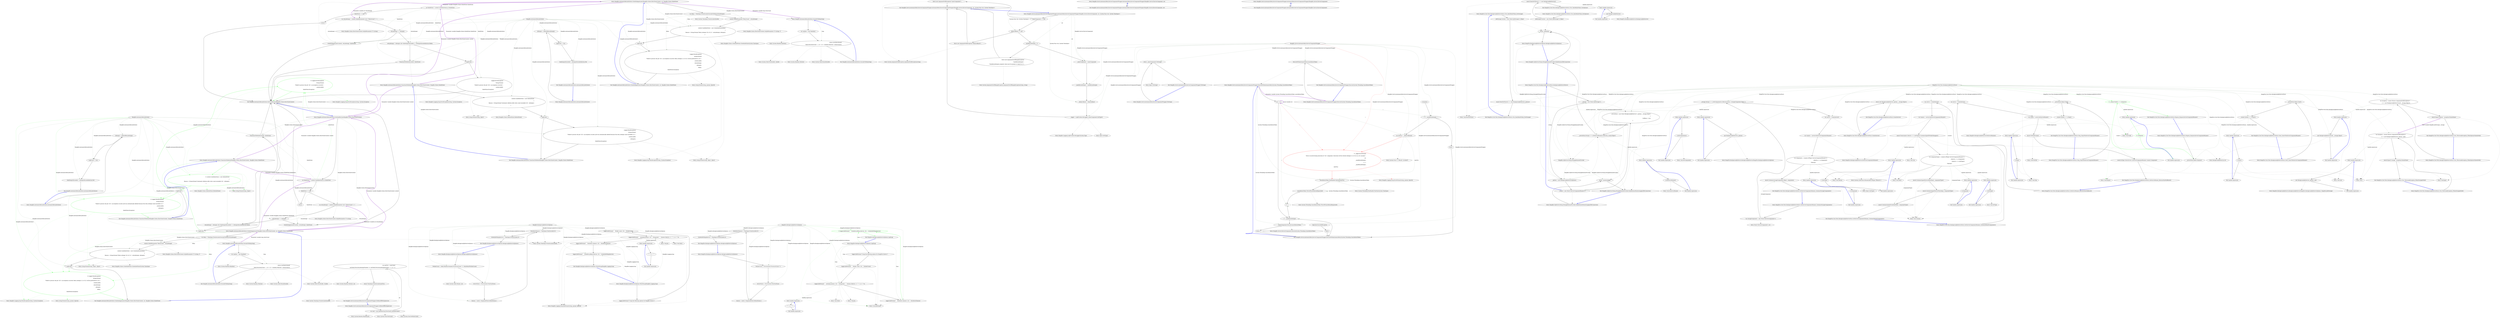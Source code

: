 digraph  {
d15 [cluster="Hangfire.AutomaticRetryAttribute.OnStateElection(Hangfire.States.ElectStateContext)", color=green, community=0, label="0: Logger.ErrorException(\r\n                        String.Format(\r\n                            ''Failed to process the job '{0}': an exception occurred.'',\r\n                            context.JobId),\r\n                        failedState.Exception)", span="67-71"];
d5 [cluster="Hangfire.AutomaticRetryAttribute.OnStateElection(Hangfire.States.ElectStateContext)", label="Entry Hangfire.AutomaticRetryAttribute.OnStateElection(Hangfire.States.ElectStateContext)", span="44-44"];
d6 [cluster="Hangfire.AutomaticRetryAttribute.OnStateElection(Hangfire.States.ElectStateContext)", label="var failedState = context.CandidateState as FailedState", span="46-46"];
d14 [cluster="Hangfire.AutomaticRetryAttribute.OnStateElection(Hangfire.States.ElectStateContext)", label=LogEvents, span="65-65"];
d16 [cluster="Hangfire.AutomaticRetryAttribute.OnStateElection(Hangfire.States.ElectStateContext)", label="Exit Hangfire.AutomaticRetryAttribute.OnStateElection(Hangfire.States.ElectStateContext)", span="44-44"];
d20 [cluster="string.Format(string, object)", label="Entry string.Format(string, object)", span="0-0"];
d21 [cluster="Hangfire.Logging.ILog.ErrorException(string, System.Exception)", label="Entry Hangfire.Logging.ILog.ErrorException(string, System.Exception)", span="166-166"];
d26 [cluster="Hangfire.AutomaticRetryAttribute.ScheduleAgainLater(Hangfire.States.ElectStateContext, int, Hangfire.States.FailedState)", color=green, community=0, label="0: Logger.WarnException(\r\n                    String.Format(\r\n                        ''Failed to process the job '{0}': an exception occurred. Retry attempt {1} of {2} will be performed in {3}.'',\r\n                        context.JobId,\r\n                        retryAttempt,\r\n                        Attempts,\r\n                        delay),\r\n                    failedState.Exception)", span="97-104"];
d47 [label="Hangfire.AutomaticRetryAttribute", span=""];
d18 [cluster="Hangfire.AutomaticRetryAttribute.ScheduleAgainLater(Hangfire.States.ElectStateContext, int, Hangfire.States.FailedState)", label="Entry Hangfire.AutomaticRetryAttribute.ScheduleAgainLater(Hangfire.States.ElectStateContext, int, Hangfire.States.FailedState)", span="82-82"];
d22 [cluster="Hangfire.AutomaticRetryAttribute.ScheduleAgainLater(Hangfire.States.ElectStateContext, int, Hangfire.States.FailedState)", label="var delay = TimeSpan.FromSeconds(SecondsToDelay(retryAttempt))", span="84-84"];
d25 [cluster="Hangfire.AutomaticRetryAttribute.ScheduleAgainLater(Hangfire.States.ElectStateContext, int, Hangfire.States.FailedState)", label=LogEvents, span="95-95"];
d27 [cluster="Hangfire.AutomaticRetryAttribute.ScheduleAgainLater(Hangfire.States.ElectStateContext, int, Hangfire.States.FailedState)", label="Exit Hangfire.AutomaticRetryAttribute.ScheduleAgainLater(Hangfire.States.ElectStateContext, int, Hangfire.States.FailedState)", span="82-82"];
d33 [cluster="string.Format(string, params object[])", label="Entry string.Format(string, params object[])", span="0-0"];
d34 [cluster="Hangfire.Logging.ILog.WarnException(string, System.Exception)", label="Entry Hangfire.Logging.ILog.WarnException(string, System.Exception)", span="285-285"];
d35 [cluster="Hangfire.AutomaticRetryAttribute.TransitionToDeleted(Hangfire.States.ElectStateContext, Hangfire.States.FailedState)", color=green, community=0, label="0: context.CandidateState = new DeletedState\r\n            {\r\n                Reason = String.Format(''Automatic deletion after retry count exceeded {0}'', Attempts)\r\n            }", span="115-118"];
d19 [cluster="Hangfire.AutomaticRetryAttribute.TransitionToDeleted(Hangfire.States.ElectStateContext, Hangfire.States.FailedState)", label="Entry Hangfire.AutomaticRetryAttribute.TransitionToDeleted(Hangfire.States.ElectStateContext, Hangfire.States.FailedState)", span="113-113"];
d36 [cluster="Hangfire.AutomaticRetryAttribute.TransitionToDeleted(Hangfire.States.ElectStateContext, Hangfire.States.FailedState)", label=LogEvents, span="120-120"];
d39 [cluster="Hangfire.States.DeletedState.DeletedState()", label="Entry Hangfire.States.DeletedState.DeletedState()", span="27-27"];
d37 [cluster="Hangfire.AutomaticRetryAttribute.TransitionToDeleted(Hangfire.States.ElectStateContext, Hangfire.States.FailedState)", color=green, community=0, label="0: Logger.WarnException(\r\n                    String.Format(\r\n                        ''Failed to process the job '{0}': an exception occured. Job was automatically deleted because the retry attempt count exceeded {1}.'',\r\n                        context.JobId,\r\n                        Attempts),\r\n                    failedState.Exception)", span="122-127"];
d38 [cluster="Hangfire.AutomaticRetryAttribute.TransitionToDeleted(Hangfire.States.ElectStateContext, Hangfire.States.FailedState)", label="Exit Hangfire.AutomaticRetryAttribute.TransitionToDeleted(Hangfire.States.ElectStateContext, Hangfire.States.FailedState)", span="113-113"];
d32 [cluster="string.Format(string, object, object)", label="Entry string.Format(string, object, object)", span="0-0"];
d9 [cluster="Hangfire.AutomaticRetryAttribute.OnStateElection(Hangfire.States.ElectStateContext)", label="var retryAttempt = context.GetJobParameter<int>(''RetryCount'') + 1", span="53-53"];
d11 [cluster="Hangfire.AutomaticRetryAttribute.OnStateElection(Hangfire.States.ElectStateContext)", label="ScheduleAgainLater(context, retryAttempt, failedState)", span="57-57"];
d13 [cluster="Hangfire.AutomaticRetryAttribute.OnStateElection(Hangfire.States.ElectStateContext)", label="TransitionToDeleted(context, failedState)", span="61-61"];
d7 [cluster="Hangfire.AutomaticRetryAttribute.OnStateElection(Hangfire.States.ElectStateContext)", label="failedState == null", span="47-47"];
d12 [cluster="Hangfire.AutomaticRetryAttribute.OnStateElection(Hangfire.States.ElectStateContext)", label="retryAttempt > Attempts && OnAttemptsExceeded == AttemptsExceededAction.Delete", span="59-59"];
d8 [cluster="Hangfire.AutomaticRetryAttribute.OnStateElection(Hangfire.States.ElectStateContext)", label="return;", span="50-50"];
d1 [cluster="Hangfire.AutomaticRetryAttribute.AutomaticRetryAttribute()", label="Attempts = DefaultRetryAttempts", span="22-22"];
d2 [cluster="Hangfire.AutomaticRetryAttribute.AutomaticRetryAttribute()", label="LogEvents = true", span="23-23"];
d3 [cluster="Hangfire.AutomaticRetryAttribute.AutomaticRetryAttribute()", label="OnAttemptsExceeded = AttemptsExceededAction.Fail", span="24-24"];
d10 [cluster="Hangfire.AutomaticRetryAttribute.OnStateElection(Hangfire.States.ElectStateContext)", label="retryAttempt <= Attempts", span="55-55"];
d24 [cluster="Hangfire.AutomaticRetryAttribute.ScheduleAgainLater(Hangfire.States.ElectStateContext, int, Hangfire.States.FailedState)", label="context.CandidateState = new ScheduledState(delay)\r\n            {\r\n                Reason = String.Format(''Retry attempt {0} of {1}'', retryAttempt, Attempts)\r\n            }", span="90-93"];
d28 [cluster="Hangfire.AutomaticRetryAttribute.SecondsToDelay(long)", label="Entry Hangfire.AutomaticRetryAttribute.SecondsToDelay(long)", span="132-132"];
d23 [cluster="Hangfire.AutomaticRetryAttribute.ScheduleAgainLater(Hangfire.States.ElectStateContext, int, Hangfire.States.FailedState)", label="context.SetJobParameter(''RetryCount'', retryAttempt)", span="86-86"];
d29 [cluster="System.TimeSpan.FromSeconds(double)", label="Entry System.TimeSpan.FromSeconds(double)", span="0-0"];
d17 [cluster="Hangfire.States.ElectStateContext.GetJobParameter<T>(string)", label="Entry Hangfire.States.ElectStateContext.GetJobParameter<T>(string)", span="54-54"];
d0 [cluster="Hangfire.AutomaticRetryAttribute.AutomaticRetryAttribute()", label="Entry Hangfire.AutomaticRetryAttribute.AutomaticRetryAttribute()", span="20-20"];
d4 [cluster="Hangfire.AutomaticRetryAttribute.AutomaticRetryAttribute()", label="Exit Hangfire.AutomaticRetryAttribute.AutomaticRetryAttribute()", span="20-20"];
d31 [cluster="Hangfire.States.ScheduledState.ScheduledState(System.TimeSpan)", label="Entry Hangfire.States.ScheduledState.ScheduledState(System.TimeSpan)", span="27-27"];
d42 [cluster="Hangfire.AutomaticRetryAttribute.SecondsToDelay(long)", label="Exit Hangfire.AutomaticRetryAttribute.SecondsToDelay(long)", span="132-132"];
d40 [cluster="Hangfire.AutomaticRetryAttribute.SecondsToDelay(long)", label="var random = new Random()", span="134-134"];
d41 [cluster="Hangfire.AutomaticRetryAttribute.SecondsToDelay(long)", label="return (int)Math.Round(\r\n                Math.Pow(retryCount - 1, 4) + 15 + (random.Next(30) * (retryCount)));", span="135-136"];
d30 [cluster="Hangfire.States.ElectStateContext.SetJobParameter<T>(string, T)", label="Entry Hangfire.States.ElectStateContext.SetJobParameter<T>(string, T)", span="49-49"];
d43 [cluster="System.Random.Random()", label="Entry System.Random.Random()", span="0-0"];
d44 [cluster="System.Math.Pow(double, double)", label="Entry System.Math.Pow(double, double)", span="0-0"];
d45 [cluster="System.Random.Next(int)", label="Entry System.Random.Next(int)", span="0-0"];
d46 [cluster="System.Math.Round(double)", label="Entry System.Math.Round(double)", span="0-0"];
m0_16 [cluster="System.ArgumentNullException.ArgumentNullException(string)", file="AutomaticRetryServerComponentWrapper.cs", label="Entry System.ArgumentNullException.ArgumentNullException(string)", span="0-0"];
m0_57 [cluster="System.Random.Next(int, int)", file="AutomaticRetryServerComponentWrapper.cs", label="Entry System.Random.Next(int, int)", span="0-0"];
m0_53 [cluster="System.Random.Random(int)", file="AutomaticRetryServerComponentWrapper.cs", label="Entry System.Random.Random(int)", span="0-0"];
m0_2 [cluster="Hangfire.Server.AutomaticRetryServerComponentWrapper.AutomaticRetryServerComponentWrapper(Hangfire.Server.IServerComponent, int)", file="AutomaticRetryServerComponentWrapper.cs", label="Entry Hangfire.Server.AutomaticRetryServerComponentWrapper.AutomaticRetryServerComponentWrapper(Hangfire.Server.IServerComponent, int)", span="37-37"];
m0_3 [cluster="Hangfire.Server.AutomaticRetryServerComponentWrapper.AutomaticRetryServerComponentWrapper(Hangfire.Server.IServerComponent, int)", file="AutomaticRetryServerComponentWrapper.cs", label="Exit Hangfire.Server.AutomaticRetryServerComponentWrapper.AutomaticRetryServerComponentWrapper(Hangfire.Server.IServerComponent, int)", span="37-37"];
m0_18 [cluster="object.GetType()", file="AutomaticRetryServerComponentWrapper.cs", label="Entry object.GetType()", span="0-0"];
m0_39 [cluster="Hangfire.Server.IServerComponent.Execute(System.Threading.CancellationToken)", file="AutomaticRetryServerComponentWrapper.cs", label="Entry Hangfire.Server.IServerComponent.Execute(System.Threading.CancellationToken)", span="22-22"];
m0_40 [cluster="System.Func<T, TResult>.Invoke(T)", file="AutomaticRetryServerComponentWrapper.cs", label="Entry System.Func<T, TResult>.Invoke(T)", span="0-0"];
m0_17 [cluster="System.ArgumentOutOfRangeException.ArgumentOutOfRangeException(string, string)", file="AutomaticRetryServerComponentWrapper.cs", label="Entry System.ArgumentOutOfRangeException.ArgumentOutOfRangeException(string, string)", span="0-0"];
m0_58 [cluster="System.TimeSpan.FromSeconds(double)", file="AutomaticRetryServerComponentWrapper.cs", label="Entry System.TimeSpan.FromSeconds(double)", span="0-0"];
m0_20 [cluster="Hangfire.Server.AutomaticRetryServerComponentWrapper.Execute(System.Threading.CancellationToken)", file="AutomaticRetryServerComponentWrapper.cs", label="Entry Hangfire.Server.AutomaticRetryServerComponentWrapper.Execute(System.Threading.CancellationToken)", span="69-69"];
m0_21 [cluster="Hangfire.Server.AutomaticRetryServerComponentWrapper.Execute(System.Threading.CancellationToken)", file="AutomaticRetryServerComponentWrapper.cs", label="ExecuteWithAutomaticRetry(cancellationToken)", span="71-71"];
m0_22 [cluster="Hangfire.Server.AutomaticRetryServerComponentWrapper.Execute(System.Threading.CancellationToken)", file="AutomaticRetryServerComponentWrapper.cs", label="Exit Hangfire.Server.AutomaticRetryServerComponentWrapper.Execute(System.Threading.CancellationToken)", span="69-69"];
m0_41 [cluster="Hangfire.Logging.ILog.ErrorFormat(string, params object[])", file="AutomaticRetryServerComponentWrapper.cs", label="Entry Hangfire.Logging.ILog.ErrorFormat(string, params object[])", span="158-158"];
m0_0 [cluster="Hangfire.Server.AutomaticRetryServerComponentWrapper.AutomaticRetryServerComponentWrapper(Hangfire.Server.IServerComponent)", file="AutomaticRetryServerComponentWrapper.cs", label="Entry Hangfire.Server.AutomaticRetryServerComponentWrapper.AutomaticRetryServerComponentWrapper(Hangfire.Server.IServerComponent)", span="32-32"];
m0_1 [cluster="Hangfire.Server.AutomaticRetryServerComponentWrapper.AutomaticRetryServerComponentWrapper(Hangfire.Server.IServerComponent)", file="AutomaticRetryServerComponentWrapper.cs", label="Exit Hangfire.Server.AutomaticRetryServerComponentWrapper.AutomaticRetryServerComponentWrapper(Hangfire.Server.IServerComponent)", span="32-32"];
m0_43 [cluster="System.Threading.CancellationToken.ThrowIfCancellationRequested()", file="AutomaticRetryServerComponentWrapper.cs", label="Entry System.Threading.CancellationToken.ThrowIfCancellationRequested()", span="0-0"];
m0_23 [cluster="Hangfire.Server.AutomaticRetryServerComponentWrapper.ExecuteWithAutomaticRetry(System.Threading.CancellationToken)", file="AutomaticRetryServerComponentWrapper.cs", label="Entry Hangfire.Server.AutomaticRetryServerComponentWrapper.ExecuteWithAutomaticRetry(System.Threading.CancellationToken)", span="74-74"];
m0_24 [cluster="Hangfire.Server.AutomaticRetryServerComponentWrapper.ExecuteWithAutomaticRetry(System.Threading.CancellationToken)", file="AutomaticRetryServerComponentWrapper.cs", label="var i = 0", span="76-76"];
m0_26 [cluster="Hangfire.Server.AutomaticRetryServerComponentWrapper.ExecuteWithAutomaticRetry(System.Threading.CancellationToken)", file="AutomaticRetryServerComponentWrapper.cs", label="_innerComponent.Execute(cancellationToken)", span="80-80"];
m0_35 [cluster="Hangfire.Server.AutomaticRetryServerComponentWrapper.ExecuteWithAutomaticRetry(System.Threading.CancellationToken)", file="AutomaticRetryServerComponentWrapper.cs", label="cancellationToken.WaitHandle.WaitOne(nextTry)", span="103-103"];
m0_25 [cluster="Hangfire.Server.AutomaticRetryServerComponentWrapper.ExecuteWithAutomaticRetry(System.Threading.CancellationToken)", file="AutomaticRetryServerComponentWrapper.cs", label="i <= _maxRetryAttempts", span="76-76"];
m0_31 [cluster="Hangfire.Server.AutomaticRetryServerComponentWrapper.ExecuteWithAutomaticRetry(System.Threading.CancellationToken)", file="AutomaticRetryServerComponentWrapper.cs", label="i >= _maxRetryAttempts - 1", span="90-90"];
m0_33 [cluster="Hangfire.Server.AutomaticRetryServerComponentWrapper.ExecuteWithAutomaticRetry(System.Threading.CancellationToken)", file="AutomaticRetryServerComponentWrapper.cs", label="var nextTry = _delayCallback(i)", span="92-92"];
m0_34 [cluster="Hangfire.Server.AutomaticRetryServerComponentWrapper.ExecuteWithAutomaticRetry(System.Threading.CancellationToken)", color=red, community=0, file="AutomaticRetryServerComponentWrapper.cs", label="0: _logger.ErrorFormat(\r\n                        ''Error occurred during execution of '{0}' component. Execution will be retried (attempt {1} of {2}) in {3} seconds.'',\r\n                        ex,\r\n                        _maxRetryAttempts,\r\n                        i + 1,\r\n                        _maxRetryAttempts,\r\n                        nextTry)", span="94-100"];
m0_37 [cluster="Hangfire.Server.AutomaticRetryServerComponentWrapper.ExecuteWithAutomaticRetry(System.Threading.CancellationToken)", file="AutomaticRetryServerComponentWrapper.cs", label="i++", span="76-76"];
m0_27 [cluster="Hangfire.Server.AutomaticRetryServerComponentWrapper.ExecuteWithAutomaticRetry(System.Threading.CancellationToken)", file="AutomaticRetryServerComponentWrapper.cs", label="return;", span="81-81"];
m0_28 [cluster="Hangfire.Server.AutomaticRetryServerComponentWrapper.ExecuteWithAutomaticRetry(System.Threading.CancellationToken)", file="AutomaticRetryServerComponentWrapper.cs", label=OperationCanceledException, span="83-83"];
m0_29 [cluster="Hangfire.Server.AutomaticRetryServerComponentWrapper.ExecuteWithAutomaticRetry(System.Threading.CancellationToken)", file="AutomaticRetryServerComponentWrapper.cs", label="throw;", span="85-85"];
m0_30 [cluster="Hangfire.Server.AutomaticRetryServerComponentWrapper.ExecuteWithAutomaticRetry(System.Threading.CancellationToken)", file="AutomaticRetryServerComponentWrapper.cs", label=Exception, span="87-87"];
m0_32 [cluster="Hangfire.Server.AutomaticRetryServerComponentWrapper.ExecuteWithAutomaticRetry(System.Threading.CancellationToken)", file="AutomaticRetryServerComponentWrapper.cs", label="throw;", span="90-90"];
m0_36 [cluster="Hangfire.Server.AutomaticRetryServerComponentWrapper.ExecuteWithAutomaticRetry(System.Threading.CancellationToken)", file="AutomaticRetryServerComponentWrapper.cs", label="cancellationToken.ThrowIfCancellationRequested()", span="104-104"];
m0_38 [cluster="Hangfire.Server.AutomaticRetryServerComponentWrapper.ExecuteWithAutomaticRetry(System.Threading.CancellationToken)", file="AutomaticRetryServerComponentWrapper.cs", label="Exit Hangfire.Server.AutomaticRetryServerComponentWrapper.ExecuteWithAutomaticRetry(System.Threading.CancellationToken)", span="74-74"];
m0_44 [cluster="Hangfire.Server.AutomaticRetryServerComponentWrapper.ToString()", file="AutomaticRetryServerComponentWrapper.cs", label="Entry Hangfire.Server.AutomaticRetryServerComponentWrapper.ToString()", span="109-109"];
m0_45 [cluster="Hangfire.Server.AutomaticRetryServerComponentWrapper.ToString()", file="AutomaticRetryServerComponentWrapper.cs", label="return _innerComponent.ToString();", span="111-111"];
m0_46 [cluster="Hangfire.Server.AutomaticRetryServerComponentWrapper.ToString()", file="AutomaticRetryServerComponentWrapper.cs", label="Exit Hangfire.Server.AutomaticRetryServerComponentWrapper.ToString()", span="109-109"];
m0_19 [cluster="Hangfire.Logging.LogProvider.GetLogger(System.Type)", file="AutomaticRetryServerComponentWrapper.cs", label="Entry Hangfire.Logging.LogProvider.GetLogger(System.Type)", span="360-360"];
m0_54 [cluster="System.Guid.NewGuid()", file="AutomaticRetryServerComponentWrapper.cs", label="Entry System.Guid.NewGuid()", span="0-0"];
m0_55 [cluster="System.Guid.GetHashCode()", file="AutomaticRetryServerComponentWrapper.cs", label="Entry System.Guid.GetHashCode()", span="0-0"];
m0_42 [cluster="System.Threading.WaitHandle.WaitOne(System.TimeSpan)", file="AutomaticRetryServerComponentWrapper.cs", label="Entry System.Threading.WaitHandle.WaitOne(System.TimeSpan)", span="0-0"];
m0_4 [cluster="Hangfire.Server.AutomaticRetryServerComponentWrapper.AutomaticRetryServerComponentWrapper(Hangfire.Server.IServerComponent, int, System.Func<int, System.TimeSpan>)", file="AutomaticRetryServerComponentWrapper.cs", label="Entry Hangfire.Server.AutomaticRetryServerComponentWrapper.AutomaticRetryServerComponentWrapper(Hangfire.Server.IServerComponent, int, System.Func<int, System.TimeSpan>)", span="44-44"];
m0_5 [cluster="Hangfire.Server.AutomaticRetryServerComponentWrapper.AutomaticRetryServerComponentWrapper(Hangfire.Server.IServerComponent, int, System.Func<int, System.TimeSpan>)", file="AutomaticRetryServerComponentWrapper.cs", label="innerComponent == null", span="49-49"];
m0_7 [cluster="Hangfire.Server.AutomaticRetryServerComponentWrapper.AutomaticRetryServerComponentWrapper(Hangfire.Server.IServerComponent, int, System.Func<int, System.TimeSpan>)", file="AutomaticRetryServerComponentWrapper.cs", label="delayCallback == null", span="50-50"];
m0_9 [cluster="Hangfire.Server.AutomaticRetryServerComponentWrapper.AutomaticRetryServerComponentWrapper(Hangfire.Server.IServerComponent, int, System.Func<int, System.TimeSpan>)", file="AutomaticRetryServerComponentWrapper.cs", label="maxRetryAttempts < 0", span="51-51"];
m0_11 [cluster="Hangfire.Server.AutomaticRetryServerComponentWrapper.AutomaticRetryServerComponentWrapper(Hangfire.Server.IServerComponent, int, System.Func<int, System.TimeSpan>)", file="AutomaticRetryServerComponentWrapper.cs", label="_innerComponent = innerComponent", span="58-58"];
m0_12 [cluster="Hangfire.Server.AutomaticRetryServerComponentWrapper.AutomaticRetryServerComponentWrapper(Hangfire.Server.IServerComponent, int, System.Func<int, System.TimeSpan>)", file="AutomaticRetryServerComponentWrapper.cs", label="_maxRetryAttempts = maxRetryAttempts", span="59-59"];
m0_13 [cluster="Hangfire.Server.AutomaticRetryServerComponentWrapper.AutomaticRetryServerComponentWrapper(Hangfire.Server.IServerComponent, int, System.Func<int, System.TimeSpan>)", file="AutomaticRetryServerComponentWrapper.cs", label="_delayCallback = delayCallback", span="60-60"];
m0_6 [cluster="Hangfire.Server.AutomaticRetryServerComponentWrapper.AutomaticRetryServerComponentWrapper(Hangfire.Server.IServerComponent, int, System.Func<int, System.TimeSpan>)", file="AutomaticRetryServerComponentWrapper.cs", label="throw new ArgumentNullException(''innerComponent'');", span="49-49"];
m0_8 [cluster="Hangfire.Server.AutomaticRetryServerComponentWrapper.AutomaticRetryServerComponentWrapper(Hangfire.Server.IServerComponent, int, System.Func<int, System.TimeSpan>)", file="AutomaticRetryServerComponentWrapper.cs", label="throw new ArgumentNullException(''delayCallback'');", span="50-50"];
m0_10 [cluster="Hangfire.Server.AutomaticRetryServerComponentWrapper.AutomaticRetryServerComponentWrapper(Hangfire.Server.IServerComponent, int, System.Func<int, System.TimeSpan>)", file="AutomaticRetryServerComponentWrapper.cs", label="throw new ArgumentOutOfRangeException(\r\n                    ''maxRetryAttempts'',\r\n                    ''MaxRetryAttempts property value must be greater or equal to 0.'');", span="53-55"];
m0_14 [cluster="Hangfire.Server.AutomaticRetryServerComponentWrapper.AutomaticRetryServerComponentWrapper(Hangfire.Server.IServerComponent, int, System.Func<int, System.TimeSpan>)", file="AutomaticRetryServerComponentWrapper.cs", label="_logger = LogProvider.GetLogger(_innerComponent.GetType())", span="61-61"];
m0_15 [cluster="Hangfire.Server.AutomaticRetryServerComponentWrapper.AutomaticRetryServerComponentWrapper(Hangfire.Server.IServerComponent, int, System.Func<int, System.TimeSpan>)", file="AutomaticRetryServerComponentWrapper.cs", label="Exit Hangfire.Server.AutomaticRetryServerComponentWrapper.AutomaticRetryServerComponentWrapper(Hangfire.Server.IServerComponent, int, System.Func<int, System.TimeSpan>)", span="44-44"];
m0_48 [cluster="Hangfire.Server.AutomaticRetryServerComponentWrapper.GetBackOffMultiplier(int)", file="AutomaticRetryServerComponentWrapper.cs", label="Entry Hangfire.Server.AutomaticRetryServerComponentWrapper.GetBackOffMultiplier(int)", span="114-114"];
m0_49 [cluster="Hangfire.Server.AutomaticRetryServerComponentWrapper.GetBackOffMultiplier(int)", file="AutomaticRetryServerComponentWrapper.cs", label="var rand = new Random(Guid.NewGuid().GetHashCode())", span="117-117"];
m0_50 [cluster="Hangfire.Server.AutomaticRetryServerComponentWrapper.GetBackOffMultiplier(int)", file="AutomaticRetryServerComponentWrapper.cs", label="var nextTry = rand.Next(\r\n                (int)Math.Pow(retryAttemptNumber, 2), (int)Math.Pow(retryAttemptNumber + 1, 2) + 1)", span="118-119"];
m0_51 [cluster="Hangfire.Server.AutomaticRetryServerComponentWrapper.GetBackOffMultiplier(int)", file="AutomaticRetryServerComponentWrapper.cs", label="return TimeSpan.FromSeconds(nextTry);", span="121-121"];
m0_52 [cluster="Hangfire.Server.AutomaticRetryServerComponentWrapper.GetBackOffMultiplier(int)", file="AutomaticRetryServerComponentWrapper.cs", label="Exit Hangfire.Server.AutomaticRetryServerComponentWrapper.GetBackOffMultiplier(int)", span="114-114"];
m0_47 [cluster="object.ToString()", file="AutomaticRetryServerComponentWrapper.cs", label="Entry object.ToString()", span="0-0"];
m0_59 [file="AutomaticRetryServerComponentWrapper.cs", label="Hangfire.Server.AutomaticRetryServerComponentWrapper", span=""];
m1_6 [cluster="Hangfire.AutomaticRetryAttribute.OnStateElection(Hangfire.States.ElectStateContext)", file="BackgroundJobServer.cs", label="var failedState = context.CandidateState as FailedState", span="46-46"];
m1_9 [cluster="Hangfire.AutomaticRetryAttribute.OnStateElection(Hangfire.States.ElectStateContext)", file="BackgroundJobServer.cs", label="var retryAttempt = context.GetJobParameter<int>(''RetryCount'') + 1", span="53-53"];
m1_11 [cluster="Hangfire.AutomaticRetryAttribute.OnStateElection(Hangfire.States.ElectStateContext)", file="BackgroundJobServer.cs", label="ScheduleAgainLater(context, retryAttempt, failedState)", span="57-57"];
m1_13 [cluster="Hangfire.AutomaticRetryAttribute.OnStateElection(Hangfire.States.ElectStateContext)", file="BackgroundJobServer.cs", label="TransitionToDeleted(context, failedState)", span="61-61"];
m1_15 [cluster="Hangfire.AutomaticRetryAttribute.OnStateElection(Hangfire.States.ElectStateContext)", file="BackgroundJobServer.cs", label="Logger.ErrorException(\r\n                        String.Format(\r\n                            ''Failed to process the job '{0}': an exception occurred.'',\r\n                            context.JobId),\r\n                        failedState.Exception)", span="67-71"];
m1_7 [cluster="Hangfire.AutomaticRetryAttribute.OnStateElection(Hangfire.States.ElectStateContext)", file="BackgroundJobServer.cs", label="failedState == null", span="47-47"];
m1_8 [cluster="Hangfire.AutomaticRetryAttribute.OnStateElection(Hangfire.States.ElectStateContext)", file="BackgroundJobServer.cs", label="return;", span="50-50"];
m1_10 [cluster="Hangfire.AutomaticRetryAttribute.OnStateElection(Hangfire.States.ElectStateContext)", file="BackgroundJobServer.cs", label="retryAttempt <= Attempts", span="55-55"];
m1_12 [cluster="Hangfire.AutomaticRetryAttribute.OnStateElection(Hangfire.States.ElectStateContext)", file="BackgroundJobServer.cs", label="retryAttempt > Attempts && OnAttemptsExceeded == AttemptsExceededAction.Delete", span="59-59"];
m1_14 [cluster="Hangfire.AutomaticRetryAttribute.OnStateElection(Hangfire.States.ElectStateContext)", file="BackgroundJobServer.cs", label=LogEvents, span="65-65"];
m1_31 [cluster="Hangfire.States.ScheduledState.ScheduledState(System.TimeSpan)", file="BackgroundJobServer.cs", label="Entry Hangfire.States.ScheduledState.ScheduledState(System.TimeSpan)", span="27-27"];
m1_34 [cluster="Hangfire.Logging.ILog.WarnException(string, System.Exception)", file="BackgroundJobServer.cs", label="Entry Hangfire.Logging.ILog.WarnException(string, System.Exception)", span="285-285"];
m1_28 [cluster="Hangfire.AutomaticRetryAttribute.SecondsToDelay(long)", file="BackgroundJobServer.cs", label="Entry Hangfire.AutomaticRetryAttribute.SecondsToDelay(long)", span="132-132"];
m1_40 [cluster="Hangfire.AutomaticRetryAttribute.SecondsToDelay(long)", file="BackgroundJobServer.cs", label="var random = new Random()", span="134-134"];
m1_41 [cluster="Hangfire.AutomaticRetryAttribute.SecondsToDelay(long)", file="BackgroundJobServer.cs", label="return (int)Math.Round(\r\n                Math.Pow(retryCount - 1, 4) + 15 + (random.Next(30) * (retryCount)));", span="135-136"];
m1_42 [cluster="Hangfire.AutomaticRetryAttribute.SecondsToDelay(long)", file="BackgroundJobServer.cs", label="Exit Hangfire.AutomaticRetryAttribute.SecondsToDelay(long)", span="132-132"];
m1_32 [cluster="string.Format(string, object, object)", file="BackgroundJobServer.cs", label="Entry string.Format(string, object, object)", span="0-0"];
m1_17 [cluster="Hangfire.States.ElectStateContext.GetJobParameter<T>(string)", file="BackgroundJobServer.cs", label="Entry Hangfire.States.ElectStateContext.GetJobParameter<T>(string)", span="54-54"];
m1_33 [cluster="string.Format(string, params object[])", file="BackgroundJobServer.cs", label="Entry string.Format(string, params object[])", span="0-0"];
m1_43 [cluster="System.Random.Random()", file="BackgroundJobServer.cs", label="Entry System.Random.Random()", span="0-0"];
m1_18 [cluster="Hangfire.AutomaticRetryAttribute.ScheduleAgainLater(Hangfire.States.ElectStateContext, int, Hangfire.States.FailedState)", file="BackgroundJobServer.cs", label="Entry Hangfire.AutomaticRetryAttribute.ScheduleAgainLater(Hangfire.States.ElectStateContext, int, Hangfire.States.FailedState)", span="82-82"];
m1_22 [cluster="Hangfire.AutomaticRetryAttribute.ScheduleAgainLater(Hangfire.States.ElectStateContext, int, Hangfire.States.FailedState)", file="BackgroundJobServer.cs", label="var delay = TimeSpan.FromSeconds(SecondsToDelay(retryAttempt))", span="84-84"];
m1_23 [cluster="Hangfire.AutomaticRetryAttribute.ScheduleAgainLater(Hangfire.States.ElectStateContext, int, Hangfire.States.FailedState)", file="BackgroundJobServer.cs", label="context.SetJobParameter(''RetryCount'', retryAttempt)", span="86-86"];
m1_24 [cluster="Hangfire.AutomaticRetryAttribute.ScheduleAgainLater(Hangfire.States.ElectStateContext, int, Hangfire.States.FailedState)", file="BackgroundJobServer.cs", label="context.CandidateState = new ScheduledState(delay)\r\n            {\r\n                Reason = String.Format(''Retry attempt {0} of {1}'', retryAttempt, Attempts)\r\n            }", span="90-93"];
m1_26 [cluster="Hangfire.AutomaticRetryAttribute.ScheduleAgainLater(Hangfire.States.ElectStateContext, int, Hangfire.States.FailedState)", file="BackgroundJobServer.cs", label="Logger.WarnException(\r\n                    String.Format(\r\n                        ''Failed to process the job '{0}': an exception occurred. Retry attempt {1} of {2} will be performed in {3}.'',\r\n                        context.JobId,\r\n                        retryAttempt,\r\n                        Attempts,\r\n                        delay),\r\n                    failedState.Exception)", span="97-104"];
m1_25 [cluster="Hangfire.AutomaticRetryAttribute.ScheduleAgainLater(Hangfire.States.ElectStateContext, int, Hangfire.States.FailedState)", file="BackgroundJobServer.cs", label=LogEvents, span="95-95"];
m1_27 [cluster="Hangfire.AutomaticRetryAttribute.ScheduleAgainLater(Hangfire.States.ElectStateContext, int, Hangfire.States.FailedState)", file="BackgroundJobServer.cs", label="Exit Hangfire.AutomaticRetryAttribute.ScheduleAgainLater(Hangfire.States.ElectStateContext, int, Hangfire.States.FailedState)", span="82-82"];
m1_21 [cluster="Hangfire.Logging.ILog.ErrorException(string, System.Exception)", file="BackgroundJobServer.cs", label="Entry Hangfire.Logging.ILog.ErrorException(string, System.Exception)", span="166-166"];
m1_29 [cluster="System.TimeSpan.FromSeconds(double)", file="BackgroundJobServer.cs", label="Entry System.TimeSpan.FromSeconds(double)", span="0-0"];
m1_44 [cluster="System.Math.Pow(double, double)", file="BackgroundJobServer.cs", label="Entry System.Math.Pow(double, double)", span="0-0"];
m1_45 [cluster="System.Random.Next(int)", file="BackgroundJobServer.cs", label="Entry System.Random.Next(int)", span="0-0"];
m1_46 [cluster="System.Math.Round(double)", file="BackgroundJobServer.cs", label="Entry System.Math.Round(double)", span="0-0"];
m1_0 [cluster="Hangfire.AutomaticRetryAttribute.AutomaticRetryAttribute()", file="BackgroundJobServer.cs", label="Entry Hangfire.AutomaticRetryAttribute.AutomaticRetryAttribute()", span="20-20"];
m1_1 [cluster="Hangfire.AutomaticRetryAttribute.AutomaticRetryAttribute()", file="BackgroundJobServer.cs", label="Attempts = DefaultRetryAttempts", span="22-22"];
m1_2 [cluster="Hangfire.AutomaticRetryAttribute.AutomaticRetryAttribute()", file="BackgroundJobServer.cs", label="LogEvents = true", span="23-23"];
m1_3 [cluster="Hangfire.AutomaticRetryAttribute.AutomaticRetryAttribute()", file="BackgroundJobServer.cs", label="OnAttemptsExceeded = AttemptsExceededAction.Fail", span="24-24"];
m1_4 [cluster="Hangfire.AutomaticRetryAttribute.AutomaticRetryAttribute()", file="BackgroundJobServer.cs", label="Exit Hangfire.AutomaticRetryAttribute.AutomaticRetryAttribute()", span="20-20"];
m1_20 [cluster="string.Format(string, object)", file="BackgroundJobServer.cs", label="Entry string.Format(string, object)", span="0-0"];
m1_19 [cluster="Hangfire.AutomaticRetryAttribute.TransitionToDeleted(Hangfire.States.ElectStateContext, Hangfire.States.FailedState)", file="BackgroundJobServer.cs", label="Entry Hangfire.AutomaticRetryAttribute.TransitionToDeleted(Hangfire.States.ElectStateContext, Hangfire.States.FailedState)", span="113-113"];
m1_35 [cluster="Hangfire.AutomaticRetryAttribute.TransitionToDeleted(Hangfire.States.ElectStateContext, Hangfire.States.FailedState)", file="BackgroundJobServer.cs", label="context.CandidateState = new DeletedState\r\n            {\r\n                Reason = String.Format(''Automatic deletion after retry count exceeded {0}'', Attempts)\r\n            }", span="115-118"];
m1_37 [cluster="Hangfire.AutomaticRetryAttribute.TransitionToDeleted(Hangfire.States.ElectStateContext, Hangfire.States.FailedState)", file="BackgroundJobServer.cs", label="Logger.WarnException(\r\n                    String.Format(\r\n                        ''Failed to process the job '{0}': an exception occured. Job was automatically deleted because the retry attempt count exceeded {1}.'',\r\n                        context.JobId,\r\n                        Attempts),\r\n                    failedState.Exception)", span="122-127"];
m1_36 [cluster="Hangfire.AutomaticRetryAttribute.TransitionToDeleted(Hangfire.States.ElectStateContext, Hangfire.States.FailedState)", file="BackgroundJobServer.cs", label=LogEvents, span="120-120"];
m1_38 [cluster="Hangfire.AutomaticRetryAttribute.TransitionToDeleted(Hangfire.States.ElectStateContext, Hangfire.States.FailedState)", file="BackgroundJobServer.cs", label="Exit Hangfire.AutomaticRetryAttribute.TransitionToDeleted(Hangfire.States.ElectStateContext, Hangfire.States.FailedState)", span="113-113"];
m1_30 [cluster="Hangfire.States.ElectStateContext.SetJobParameter<T>(string, T)", file="BackgroundJobServer.cs", label="Entry Hangfire.States.ElectStateContext.SetJobParameter<T>(string, T)", span="49-49"];
m1_39 [cluster="Hangfire.States.DeletedState.DeletedState()", file="BackgroundJobServer.cs", label="Entry Hangfire.States.DeletedState.DeletedState()", span="27-27"];
m1_47 [file="BackgroundJobServer.cs", label="Hangfire.AutomaticRetryAttribute", span=""];
m2_9 [cluster="Hangfire.BackgroundJobServerOptions.WriteToLog(Hangfire.Logging.ILog)", file="BackgroundJobServerOptions.cs", label="Entry Hangfire.BackgroundJobServerOptions.WriteToLog(Hangfire.Logging.ILog)", span="78-78"];
m2_10 [cluster="Hangfire.BackgroundJobServerOptions.WriteToLog(Hangfire.Logging.ILog)", file="BackgroundJobServerOptions.cs", label="logger.InfoFormat(''Using the following options for Hangfire Server:'')", span="80-80"];
m2_11 [cluster="Hangfire.BackgroundJobServerOptions.WriteToLog(Hangfire.Logging.ILog)", file="BackgroundJobServerOptions.cs", label="logger.InfoFormat(''    Worker count: {0}.'', WorkerCount)", span="81-81"];
m2_12 [cluster="Hangfire.BackgroundJobServerOptions.WriteToLog(Hangfire.Logging.ILog)", file="BackgroundJobServerOptions.cs", label="logger.InfoFormat(''    Listening queues: {0}.'', String.Join('', '', Queues.Select(x => ''''' + x + ''''')))", span="82-82"];
m2_13 [cluster="Hangfire.BackgroundJobServerOptions.WriteToLog(Hangfire.Logging.ILog)", file="BackgroundJobServerOptions.cs", label="logger.InfoFormat(''    Shutdown timeout: {0}.'', ShutdownTimeout)", span="83-83"];
m2_14 [cluster="Hangfire.BackgroundJobServerOptions.WriteToLog(Hangfire.Logging.ILog)", file="BackgroundJobServerOptions.cs", label="logger.InfoFormat(''    Schedule polling interval: {0}.'', SchedulePollingInterval)", span="84-84"];
m2_15 [cluster="Hangfire.BackgroundJobServerOptions.WriteToLog(Hangfire.Logging.ILog)", file="BackgroundJobServerOptions.cs", label="Exit Hangfire.BackgroundJobServerOptions.WriteToLog(Hangfire.Logging.ILog)", span="78-78"];
m2_7 [cluster="System.Math.Min(int, int)", file="BackgroundJobServerOptions.cs", label="Entry System.Math.Min(int, int)", span="0-0"];
m2_16 [cluster="Hangfire.Logging.ILog.InfoFormat(string, params object[])", file="BackgroundJobServerOptions.cs", label="Entry Hangfire.Logging.ILog.InfoFormat(string, params object[])", span="217-217"];
m2_18 [cluster="Unk.Join", file="BackgroundJobServerOptions.cs", label="Entry Unk.Join", span=""];
m2_0 [cluster="Hangfire.BackgroundJobServerOptions.BackgroundJobServerOptions()", file="BackgroundJobServerOptions.cs", label="Entry Hangfire.BackgroundJobServerOptions.BackgroundJobServerOptions()", span="32-32"];
m2_1 [cluster="Hangfire.BackgroundJobServerOptions.BackgroundJobServerOptions()", file="BackgroundJobServerOptions.cs", label="WorkerCount = Math.Min(Environment.ProcessorCount * 5, MaxDefaultWorkerCount)", span="34-34"];
m2_2 [cluster="Hangfire.BackgroundJobServerOptions.BackgroundJobServerOptions()", file="BackgroundJobServerOptions.cs", label="ServerName = Environment.MachineName", span="35-35"];
m2_3 [cluster="Hangfire.BackgroundJobServerOptions.BackgroundJobServerOptions()", file="BackgroundJobServerOptions.cs", label="Queues = new[] { EnqueuedState.DefaultQueue }", span="36-36"];
m2_4 [cluster="Hangfire.BackgroundJobServerOptions.BackgroundJobServerOptions()", file="BackgroundJobServerOptions.cs", label="ShutdownTimeout = TimeSpan.FromSeconds(15)", span="37-37"];
m2_5 [cluster="Hangfire.BackgroundJobServerOptions.BackgroundJobServerOptions()", file="BackgroundJobServerOptions.cs", label="SchedulePollingInterval = TimeSpan.FromSeconds(15)", span="38-38"];
m2_6 [cluster="Hangfire.BackgroundJobServerOptions.BackgroundJobServerOptions()", file="BackgroundJobServerOptions.cs", label="Exit Hangfire.BackgroundJobServerOptions.BackgroundJobServerOptions()", span="32-32"];
m2_19 [cluster="lambda expression", file="BackgroundJobServerOptions.cs", label="Entry lambda expression", span="82-82"];
m2_20 [cluster="lambda expression", file="BackgroundJobServerOptions.cs", label="''''' + x + '''''", span="82-82"];
m2_21 [cluster="lambda expression", file="BackgroundJobServerOptions.cs", label="Exit lambda expression", span="82-82"];
m2_17 [cluster="Unk.Select", file="BackgroundJobServerOptions.cs", label="Entry Unk.Select", span=""];
m2_22 [file="BackgroundJobServerOptions.cs", label="Hangfire.BackgroundJobServerOptions", span=""];
m3_15 [cluster="Unk.InfoFormat", file="BackgroundJobServerOptionsFacts.cs", label="Entry Unk.InfoFormat", span=""];
m3_8 [cluster="HangFire.BackgroundJobServerOptions.Log(ILog)", file="BackgroundJobServerOptionsFacts.cs", label="Entry HangFire.BackgroundJobServerOptions.Log(ILog)", span="59-59"];
m3_13 [cluster="HangFire.BackgroundJobServerOptions.Log(ILog)", color=green, community=0, file="BackgroundJobServerOptionsFacts.cs", label="0: logger.InfoFormat(''    Schedule polling interval: {0}.'', SchedulePollingInterval)", span="65-65"];
m3_12 [cluster="HangFire.BackgroundJobServerOptions.Log(ILog)", file="BackgroundJobServerOptionsFacts.cs", label="logger.InfoFormat(''    Shutdown timeout: {0}.'', ShutdownTimeout)", span="64-64"];
m3_10 [cluster="HangFire.BackgroundJobServerOptions.Log(ILog)", file="BackgroundJobServerOptionsFacts.cs", label="logger.InfoFormat(''    Worker count: {0}.'', WorkerCount)", span="62-62"];
m3_11 [cluster="HangFire.BackgroundJobServerOptions.Log(ILog)", file="BackgroundJobServerOptionsFacts.cs", label="logger.InfoFormat(''    Listening queues: {0}.'', String.Join('', '', Queues.Select(x => ''''' + x + ''''')))", span="63-63"];
m3_9 [cluster="HangFire.BackgroundJobServerOptions.Log(ILog)", file="BackgroundJobServerOptionsFacts.cs", label="logger.InfoFormat(''Using the following options for HangFire Server:'')", span="61-61"];
m3_14 [cluster="HangFire.BackgroundJobServerOptions.Log(ILog)", file="BackgroundJobServerOptionsFacts.cs", label="Exit HangFire.BackgroundJobServerOptions.Log(ILog)", span="59-59"];
m3_0 [cluster="HangFire.BackgroundJobServerOptions.BackgroundJobServerOptions()", file="BackgroundJobServerOptionsFacts.cs", label="Entry HangFire.BackgroundJobServerOptions.BackgroundJobServerOptions()", span="13-13"];
m3_1 [cluster="HangFire.BackgroundJobServerOptions.BackgroundJobServerOptions()", file="BackgroundJobServerOptionsFacts.cs", label="WorkerCount = Environment.ProcessorCount * 5", span="15-15"];
m3_2 [cluster="HangFire.BackgroundJobServerOptions.BackgroundJobServerOptions()", file="BackgroundJobServerOptionsFacts.cs", label="ServerName = Environment.MachineName", span="16-16"];
m3_3 [cluster="HangFire.BackgroundJobServerOptions.BackgroundJobServerOptions()", file="BackgroundJobServerOptionsFacts.cs", label="Queues = new[] { EnqueuedState.DefaultQueue }", span="17-17"];
m3_4 [cluster="HangFire.BackgroundJobServerOptions.BackgroundJobServerOptions()", file="BackgroundJobServerOptionsFacts.cs", label="ShutdownTimeout = TimeSpan.FromSeconds(15)", span="18-18"];
m3_5 [cluster="HangFire.BackgroundJobServerOptions.BackgroundJobServerOptions()", file="BackgroundJobServerOptionsFacts.cs", label="SchedulePollingInterval = TimeSpan.FromSeconds(15)", span="19-19"];
m3_6 [cluster="HangFire.BackgroundJobServerOptions.BackgroundJobServerOptions()", file="BackgroundJobServerOptionsFacts.cs", label="Exit HangFire.BackgroundJobServerOptions.BackgroundJobServerOptions()", span="13-13"];
m3_17 [cluster="Unk.Join", file="BackgroundJobServerOptionsFacts.cs", label="Entry Unk.Join", span=""];
m3_18 [cluster="lambda expression", file="BackgroundJobServerOptionsFacts.cs", label="Entry lambda expression", span="63-63"];
m3_19 [cluster="lambda expression", file="BackgroundJobServerOptionsFacts.cs", label="''''' + x + '''''", span="63-63"];
m3_20 [cluster="lambda expression", file="BackgroundJobServerOptionsFacts.cs", label="Exit lambda expression", span="63-63"];
m3_16 [cluster="Unk.Select", file="BackgroundJobServerOptionsFacts.cs", label="Entry Unk.Select", span=""];
m3_21 [file="BackgroundJobServerOptionsFacts.cs", label="HangFire.BackgroundJobServerOptions", span=""];
m4_35 [cluster="HangFire.Core.Tests.BackgroundJobServerFacts.Ctor_HasDefaultValue_ForStorage()", file="RecurringJobScheduler.cs", label="Entry HangFire.Core.Tests.BackgroundJobServerFacts.Ctor_HasDefaultValue_ForStorage()", span="47-47"];
m4_37 [cluster="HangFire.Core.Tests.BackgroundJobServerFacts.Ctor_HasDefaultValue_ForStorage()", file="RecurringJobScheduler.cs", label="Assert.DoesNotThrow(() => new BackgroundJobServer(_options))", span="50-50"];
m4_36 [cluster="HangFire.Core.Tests.BackgroundJobServerFacts.Ctor_HasDefaultValue_ForStorage()", file="RecurringJobScheduler.cs", label="JobStorage.Current = new Mock<JobStorage>().Object", span="49-49"];
m4_38 [cluster="HangFire.Core.Tests.BackgroundJobServerFacts.Ctor_HasDefaultValue_ForStorage()", file="RecurringJobScheduler.cs", label="Exit HangFire.Core.Tests.BackgroundJobServerFacts.Ctor_HasDefaultValue_ForStorage()", span="47-47"];
m4_4 [cluster="HangFire.Core.Tests.BackgroundJobServerFacts.BackgroundJobServerFacts()", file="RecurringJobScheduler.cs", label="_serverMock = new Mock<BackgroundJobServer>(_options, _storage.Object)\r\n            {\r\n                CallBase = true\r\n            }", span="21-24"];
m4_5 [cluster="HangFire.Core.Tests.BackgroundJobServerFacts.BackgroundJobServerFacts()", file="RecurringJobScheduler.cs", label="_serverMock.Setup(x => x.GetServerRunner()).Returns(_runner.Object)", span="25-25"];
m4_83 [cluster="HangFire.Core.Tests.BackgroundJobServerFacts.CreateServer()", file="RecurringJobScheduler.cs", label="Entry HangFire.Core.Tests.BackgroundJobServerFacts.CreateServer()", span="137-137"];
m4_128 [cluster="HangFire.Core.Tests.BackgroundJobServerFacts.CreateServer()", file="RecurringJobScheduler.cs", label="return new BackgroundJobServer(_options, _storage.Object);", span="139-139"];
m4_129 [cluster="HangFire.Core.Tests.BackgroundJobServerFacts.CreateServer()", file="RecurringJobScheduler.cs", label="Exit HangFire.Core.Tests.BackgroundJobServerFacts.CreateServer()", span="137-137"];
m4_65 [cluster="Unk.Stop", file="RecurringJobScheduler.cs", label="Entry Unk.Stop", span=""];
m4_22 [cluster="Unk.Equal", file="RecurringJobScheduler.cs", label="Entry Unk.Equal", span=""];
m4_0 [cluster="HangFire.Core.Tests.BackgroundJobServerFacts.BackgroundJobServerFacts()", file="RecurringJobScheduler.cs", label="Entry HangFire.Core.Tests.BackgroundJobServerFacts.BackgroundJobServerFacts()", span="15-15"];
m4_1 [cluster="HangFire.Core.Tests.BackgroundJobServerFacts.BackgroundJobServerFacts()", file="RecurringJobScheduler.cs", label="_storage = new Mock<JobStorage>()", span="17-17"];
m4_2 [cluster="HangFire.Core.Tests.BackgroundJobServerFacts.BackgroundJobServerFacts()", file="RecurringJobScheduler.cs", label="_options = new BackgroundJobServerOptions()", span="18-18"];
m4_3 [cluster="HangFire.Core.Tests.BackgroundJobServerFacts.BackgroundJobServerFacts()", file="RecurringJobScheduler.cs", label="_runner = new Mock<IServerComponentRunner>()", span="20-20"];
m4_61 [cluster="HangFire.Core.Tests.BackgroundJobServerFacts.Stop_StopsTheServerComponentRunner()", file="RecurringJobScheduler.cs", label="Entry HangFire.Core.Tests.BackgroundJobServerFacts.Stop_StopsTheServerComponentRunner()", span="69-69"];
m4_62 [cluster="HangFire.Core.Tests.BackgroundJobServerFacts.Stop_StopsTheServerComponentRunner()", file="RecurringJobScheduler.cs", label="_serverMock.Object.Stop()", span="71-71"];
m4_63 [cluster="HangFire.Core.Tests.BackgroundJobServerFacts.Stop_StopsTheServerComponentRunner()", file="RecurringJobScheduler.cs", label="_runner.Verify(x => x.Stop())", span="73-73"];
m4_64 [cluster="HangFire.Core.Tests.BackgroundJobServerFacts.Stop_StopsTheServerComponentRunner()", file="RecurringJobScheduler.cs", label="Exit HangFire.Core.Tests.BackgroundJobServerFacts.Stop_StopsTheServerComponentRunner()", span="69-69"];
m4_104 [cluster="object.GetType()", file="RecurringJobScheduler.cs", label="Entry object.GetType()", span="0-0"];
m4_39 [cluster="Unk.DoesNotThrow", file="RecurringJobScheduler.cs", label="Entry Unk.DoesNotThrow", span=""];
m4_69 [cluster="HangFire.Core.Tests.BackgroundJobServerFacts.Dispose_DisposesServerComponentRunner()", file="RecurringJobScheduler.cs", label="Entry HangFire.Core.Tests.BackgroundJobServerFacts.Dispose_DisposesServerComponentRunner()", span="77-77"];
m4_71 [cluster="HangFire.Core.Tests.BackgroundJobServerFacts.Dispose_DisposesServerComponentRunner()", color=green, community=0, file="RecurringJobScheduler.cs", label="0: _runner.Verify(x => x.Dispose())", span="81-81"];
m4_70 [cluster="HangFire.Core.Tests.BackgroundJobServerFacts.Dispose_DisposesServerComponentRunner()", file="RecurringJobScheduler.cs", label="_serverMock.Object.Dispose()", span="79-79"];
m4_72 [cluster="HangFire.Core.Tests.BackgroundJobServerFacts.Dispose_DisposesServerComponentRunner()", file="RecurringJobScheduler.cs", label="Exit HangFire.Core.Tests.BackgroundJobServerFacts.Dispose_DisposesServerComponentRunner()", span="77-77"];
m4_9 [cluster="Hangfire.SqlServer.Msmq.MsmqJobQueueProvider.GetJobQueueMonitoringApi(IDbConnection)", file="RecurringJobScheduler.cs", label="Entry Hangfire.SqlServer.Msmq.MsmqJobQueueProvider.GetJobQueueMonitoringApi(IDbConnection)", span="37-37"];
m4_21 [cluster="Unk.>", file="RecurringJobScheduler.cs", label="Entry Unk.>", span=""];
m4_112 [cluster="HangFire.Core.Tests.BackgroundJobServerFacts.GetServerComponentsRunner_ContainsStorageComponents()", file="RecurringJobScheduler.cs", label="Entry HangFire.Core.Tests.BackgroundJobServerFacts.GetServerComponentsRunner_ContainsStorageComponents()", span="118-118"];
m4_114 [cluster="HangFire.Core.Tests.BackgroundJobServerFacts.GetServerComponentsRunner_ContainsStorageComponents()", file="RecurringJobScheduler.cs", label="_storage.Setup(x => x.GetComponents()).Returns(new[] { storageComponent.Object })", span="122-122"];
m4_115 [cluster="HangFire.Core.Tests.BackgroundJobServerFacts.GetServerComponentsRunner_ContainsStorageComponents()", file="RecurringJobScheduler.cs", label="var server = CreateServer()", span="124-124"];
m4_113 [cluster="HangFire.Core.Tests.BackgroundJobServerFacts.GetServerComponentsRunner_ContainsStorageComponents()", file="RecurringJobScheduler.cs", label="var storageComponent = new Mock<IServerComponent>()", span="121-121"];
m4_116 [cluster="HangFire.Core.Tests.BackgroundJobServerFacts.GetServerComponentsRunner_ContainsStorageComponents()", file="RecurringJobScheduler.cs", label="var runners = server.GetServerComponentsRunner()", span="127-127"];
m4_118 [cluster="HangFire.Core.Tests.BackgroundJobServerFacts.GetServerComponentsRunner_ContainsStorageComponents()", file="RecurringJobScheduler.cs", label="Assert.Contains(storageComponent.Object, components)", span="134-134"];
m4_117 [cluster="HangFire.Core.Tests.BackgroundJobServerFacts.GetServerComponentsRunner_ContainsStorageComponents()", file="RecurringJobScheduler.cs", label="var components = runners.OfType<ServerComponentRunner>()\r\n                .Select(x => x.Component)\r\n                .ToArray()", span="130-132"];
m4_119 [cluster="HangFire.Core.Tests.BackgroundJobServerFacts.GetServerComponentsRunner_ContainsStorageComponents()", file="RecurringJobScheduler.cs", label="Exit HangFire.Core.Tests.BackgroundJobServerFacts.GetServerComponentsRunner_ContainsStorageComponents()", span="118-118"];
m4_6 [cluster="Hangfire.SqlServer.Msmq.MsmqJobQueueProvider.GetJobQueue(IDbConnection)", file="RecurringJobScheduler.cs", label="Entry Hangfire.SqlServer.Msmq.MsmqJobQueueProvider.GetJobQueue(IDbConnection)", span="32-32"];
m4_124 [cluster="Unk.GetComponents", file="RecurringJobScheduler.cs", label="Entry Unk.GetComponents", span=""];
m4_44 [cluster="HangFire.Core.Tests.BackgroundJobServerFacts.Ctor_HasDefaultValue_ForOptions()", file="RecurringJobScheduler.cs", label="Entry HangFire.Core.Tests.BackgroundJobServerFacts.Ctor_HasDefaultValue_ForOptions()", span="54-54"];
m4_45 [cluster="HangFire.Core.Tests.BackgroundJobServerFacts.Ctor_HasDefaultValue_ForOptions()", file="RecurringJobScheduler.cs", label="JobStorage.Current = new Mock<JobStorage>().Object", span="56-56"];
m4_46 [cluster="HangFire.Core.Tests.BackgroundJobServerFacts.Ctor_HasDefaultValue_ForOptions()", file="RecurringJobScheduler.cs", label="Assert.DoesNotThrow(() => new BackgroundJobServer())", span="57-57"];
m4_47 [cluster="HangFire.Core.Tests.BackgroundJobServerFacts.Ctor_HasDefaultValue_ForOptions()", file="RecurringJobScheduler.cs", label="Exit HangFire.Core.Tests.BackgroundJobServerFacts.Ctor_HasDefaultValue_ForOptions()", span="54-54"];
m4_77 [cluster="HangFire.Core.Tests.BackgroundJobServerFacts.GetServerRunner_ReturnsNonNullResult()", file="RecurringJobScheduler.cs", label="Entry HangFire.Core.Tests.BackgroundJobServerFacts.GetServerRunner_ReturnsNonNullResult()", span="85-85"];
m4_78 [cluster="HangFire.Core.Tests.BackgroundJobServerFacts.GetServerRunner_ReturnsNonNullResult()", file="RecurringJobScheduler.cs", label="var server = CreateServer()", span="87-87"];
m4_79 [cluster="HangFire.Core.Tests.BackgroundJobServerFacts.GetServerRunner_ReturnsNonNullResult()", file="RecurringJobScheduler.cs", label="var runner = server.GetServerRunner()", span="89-89"];
m4_81 [cluster="HangFire.Core.Tests.BackgroundJobServerFacts.GetServerRunner_ReturnsNonNullResult()", file="RecurringJobScheduler.cs", label="Assert.IsType<ServerCore>(((ServerComponentRunner) runner).Component)", span="92-92"];
m4_80 [cluster="HangFire.Core.Tests.BackgroundJobServerFacts.GetServerRunner_ReturnsNonNullResult()", file="RecurringJobScheduler.cs", label="Assert.NotNull(runner)", span="91-91"];
m4_82 [cluster="HangFire.Core.Tests.BackgroundJobServerFacts.GetServerRunner_ReturnsNonNullResult()", file="RecurringJobScheduler.cs", label="Exit HangFire.Core.Tests.BackgroundJobServerFacts.GetServerRunner_ReturnsNonNullResult()", span="85-85"];
m4_100 [cluster="Unk.ToArray", file="RecurringJobScheduler.cs", label="Entry Unk.ToArray", span=""];
m4_7 [cluster="Hangfire.SqlServer.Msmq.MsmqJobQueueProvider.GetJobQueue(IDbConnection)", file="RecurringJobScheduler.cs", label="return _jobQueue;", span="34-34"];
m4_85 [cluster="Unk.NotNull", file="RecurringJobScheduler.cs", label="Entry Unk.NotNull", span=""];
m4_8 [cluster="HangFire.BackgroundJobServerOptions.BackgroundJobServerOptions()", file="RecurringJobScheduler.cs", label="Entry HangFire.BackgroundJobServerOptions.BackgroundJobServerOptions()", span="11-11"];
m4_43 [cluster="HangFire.BackgroundJobServer.BackgroundJobServer(HangFire.BackgroundJobServerOptions)", file="RecurringJobScheduler.cs", label="Entry HangFire.BackgroundJobServer.BackgroundJobServer(HangFire.BackgroundJobServerOptions)", span="41-41"];
m4_11 [cluster="Hangfire.SqlServer.Msmq.MsmqJobQueueProvider.GetJobQueueMonitoringApi(IDbConnection)", file="RecurringJobScheduler.cs", label="Exit Hangfire.SqlServer.Msmq.MsmqJobQueueProvider.GetJobQueueMonitoringApi(IDbConnection)", span="37-37"];
m4_51 [cluster="HangFire.BackgroundJobServer.BackgroundJobServer()", file="RecurringJobScheduler.cs", label="Entry HangFire.BackgroundJobServer.BackgroundJobServer()", span="36-36"];
m4_73 [cluster="Unk.Dispose", file="RecurringJobScheduler.cs", label="Entry Unk.Dispose", span=""];
m4_34 [cluster="HangFire.BackgroundJobServer.BackgroundJobServer(HangFire.BackgroundJobServerOptions, HangFire.JobStorage)", file="RecurringJobScheduler.cs", label="Entry HangFire.BackgroundJobServer.BackgroundJobServer(HangFire.BackgroundJobServerOptions, HangFire.JobStorage)", span="46-46"];
m4_10 [cluster="Hangfire.SqlServer.Msmq.MsmqJobQueueProvider.GetJobQueueMonitoringApi(IDbConnection)", file="RecurringJobScheduler.cs", label="return _monitoringApi;", span="39-39"];
m4_120 [cluster="Mock<IServerComponent>.cstr", file="RecurringJobScheduler.cs", label="Entry Mock<IServerComponent>.cstr", span=""];
m4_52 [cluster="HangFire.Core.Tests.BackgroundJobServerFacts.Start_StartsTheServerComponentRunner()", file="RecurringJobScheduler.cs", label="Entry HangFire.Core.Tests.BackgroundJobServerFacts.Start_StartsTheServerComponentRunner()", span="61-61"];
m4_53 [cluster="HangFire.Core.Tests.BackgroundJobServerFacts.Start_StartsTheServerComponentRunner()", file="RecurringJobScheduler.cs", label="_serverMock.Object.Start()", span="63-63"];
m4_54 [cluster="HangFire.Core.Tests.BackgroundJobServerFacts.Start_StartsTheServerComponentRunner()", file="RecurringJobScheduler.cs", label="_runner.Verify(x => x.Start())", span="65-65"];
m4_55 [cluster="HangFire.Core.Tests.BackgroundJobServerFacts.Start_StartsTheServerComponentRunner()", file="RecurringJobScheduler.cs", label="Exit HangFire.Core.Tests.BackgroundJobServerFacts.Start_StartsTheServerComponentRunner()", span="61-61"];
m4_95 [cluster="HangFire.BackgroundJobServer.GetServerComponentsRunner()", file="RecurringJobScheduler.cs", label="Entry HangFire.BackgroundJobServer.GetServerComponentsRunner()", span="99-99"];
m4_99 [cluster="System.Collections.IEnumerable.OfType<TResult>()", file="RecurringJobScheduler.cs", label="Entry System.Collections.IEnumerable.OfType<TResult>()", span="0-0"];
m4_17 [cluster="HangFire.Core.Tests.BackgroundJobServerFacts.Ctor_ThrowsAnException_WhenOptionsValueIsNull()", file="RecurringJobScheduler.cs", label="Entry HangFire.Core.Tests.BackgroundJobServerFacts.Ctor_ThrowsAnException_WhenOptionsValueIsNull()", span="29-29"];
m4_18 [cluster="HangFire.Core.Tests.BackgroundJobServerFacts.Ctor_ThrowsAnException_WhenOptionsValueIsNull()", file="RecurringJobScheduler.cs", label="var exception = Assert.Throws<ArgumentNullException>(\r\n                () => new BackgroundJobServer(null, _storage.Object))", span="31-32"];
m4_19 [cluster="HangFire.Core.Tests.BackgroundJobServerFacts.Ctor_ThrowsAnException_WhenOptionsValueIsNull()", file="RecurringJobScheduler.cs", label="Assert.Equal(''options'', exception.ParamName)", span="34-34"];
m4_20 [cluster="HangFire.Core.Tests.BackgroundJobServerFacts.Ctor_ThrowsAnException_WhenOptionsValueIsNull()", file="RecurringJobScheduler.cs", label="Exit HangFire.Core.Tests.BackgroundJobServerFacts.Ctor_ThrowsAnException_WhenOptionsValueIsNull()", span="29-29"];
m4_125 [cluster="lambda expression", file="RecurringJobScheduler.cs", label="Entry lambda expression", span="131-131"];
m4_74 [cluster="lambda expression", file="RecurringJobScheduler.cs", label="Entry lambda expression", span="81-81"];
m4_75 [cluster="lambda expression", color=green, community=0, file="RecurringJobScheduler.cs", label="0: x.Dispose()", span="81-81"];
m4_76 [cluster="lambda expression", file="RecurringJobScheduler.cs", label="Exit lambda expression", span="81-81"];
m4_24 [cluster="lambda expression", file="RecurringJobScheduler.cs", label="new BackgroundJobServer(null, _storage.Object)", span="32-32"];
m4_32 [cluster="lambda expression", file="RecurringJobScheduler.cs", label="new BackgroundJobServer(_options, null)", span="41-41"];
m4_41 [cluster="lambda expression", file="RecurringJobScheduler.cs", label="new BackgroundJobServer(_options)", span="50-50"];
m4_13 [cluster="lambda expression", file="RecurringJobScheduler.cs", label="Entry lambda expression", span="25-25"];
m4_23 [cluster="lambda expression", file="RecurringJobScheduler.cs", label="Entry lambda expression", span="32-32"];
m4_25 [cluster="lambda expression", file="RecurringJobScheduler.cs", label="Exit lambda expression", span="32-32"];
m4_31 [cluster="lambda expression", file="RecurringJobScheduler.cs", label="Entry lambda expression", span="41-41"];
m4_33 [cluster="lambda expression", file="RecurringJobScheduler.cs", label="Exit lambda expression", span="41-41"];
m4_40 [cluster="lambda expression", file="RecurringJobScheduler.cs", label="Entry lambda expression", span="50-50"];
m4_42 [cluster="lambda expression", file="RecurringJobScheduler.cs", label="Exit lambda expression", span="50-50"];
m4_58 [cluster="lambda expression", file="RecurringJobScheduler.cs", label="Entry lambda expression", span="65-65"];
m4_66 [cluster="lambda expression", file="RecurringJobScheduler.cs", label="Entry lambda expression", span="73-73"];
m4_121 [cluster="lambda expression", file="RecurringJobScheduler.cs", label="Entry lambda expression", span="122-122"];
m4_15 [cluster="lambda expression", file="RecurringJobScheduler.cs", label="Exit lambda expression", span="25-25"];
m4_14 [cluster="lambda expression", file="RecurringJobScheduler.cs", label="x.GetServerRunner()", span="25-25"];
m4_59 [cluster="lambda expression", file="RecurringJobScheduler.cs", label="x.Start()", span="65-65"];
m4_60 [cluster="lambda expression", file="RecurringJobScheduler.cs", label="Exit lambda expression", span="65-65"];
m4_67 [cluster="lambda expression", file="RecurringJobScheduler.cs", label="x.Stop()", span="73-73"];
m4_68 [cluster="lambda expression", file="RecurringJobScheduler.cs", label="Exit lambda expression", span="73-73"];
m4_123 [cluster="lambda expression", file="RecurringJobScheduler.cs", label="Exit lambda expression", span="122-122"];
m4_122 [cluster="lambda expression", file="RecurringJobScheduler.cs", label="x.GetComponents()", span="122-122"];
m4_48 [cluster="lambda expression", file="RecurringJobScheduler.cs", label="Entry lambda expression", span="57-57"];
m4_101 [cluster="lambda expression", file="RecurringJobScheduler.cs", label="Entry lambda expression", span="105-105"];
m4_105 [cluster="lambda expression", file="RecurringJobScheduler.cs", label="Entry lambda expression", span="108-108"];
m4_108 [cluster="lambda expression", file="RecurringJobScheduler.cs", label="Entry lambda expression", span="109-109"];
m4_50 [cluster="lambda expression", file="RecurringJobScheduler.cs", label="Exit lambda expression", span="57-57"];
m4_49 [cluster="lambda expression", file="RecurringJobScheduler.cs", label="new BackgroundJobServer()", span="57-57"];
m4_103 [cluster="lambda expression", file="RecurringJobScheduler.cs", label="Exit lambda expression", span="105-105"];
m4_102 [cluster="lambda expression", file="RecurringJobScheduler.cs", label="x.GetType()", span="105-105"];
m4_107 [cluster="lambda expression", file="RecurringJobScheduler.cs", label="Exit lambda expression", span="108-108"];
m4_106 [cluster="lambda expression", file="RecurringJobScheduler.cs", label="x.Component", span="108-108"];
m4_110 [cluster="lambda expression", file="RecurringJobScheduler.cs", label="Exit lambda expression", span="109-109"];
m4_109 [cluster="lambda expression", file="RecurringJobScheduler.cs", label="x.GetType()", span="109-109"];
m4_126 [cluster="lambda expression", file="RecurringJobScheduler.cs", label="x.Component", span="131-131"];
m4_127 [cluster="lambda expression", file="RecurringJobScheduler.cs", label="Exit lambda expression", span="131-131"];
m4_97 [cluster="Unk.Contains", file="RecurringJobScheduler.cs", label="Entry Unk.Contains", span=""];
m4_56 [cluster="Unk.Start", file="RecurringJobScheduler.cs", label="Entry Unk.Start", span=""];
m4_57 [cluster="Unk.Verify", file="RecurringJobScheduler.cs", label="Entry Unk.Verify", span=""];
m4_16 [cluster="Unk.GetServerRunner", file="RecurringJobScheduler.cs", label="Entry Unk.GetServerRunner", span=""];
m4_96 [cluster="Unk.Select", file="RecurringJobScheduler.cs", label="Entry Unk.Select", span=""];
m4_111 [cluster="Unk.GetType", file="RecurringJobScheduler.cs", label="Entry Unk.GetType", span=""];
m4_27 [cluster="HangFire.Core.Tests.BackgroundJobServerFacts.Ctor_ThrowsAnException_WhenStorageIsNull()", file="RecurringJobScheduler.cs", label="Entry HangFire.Core.Tests.BackgroundJobServerFacts.Ctor_ThrowsAnException_WhenStorageIsNull()", span="38-38"];
m4_28 [cluster="HangFire.Core.Tests.BackgroundJobServerFacts.Ctor_ThrowsAnException_WhenStorageIsNull()", file="RecurringJobScheduler.cs", label="var exception = Assert.Throws<ArgumentNullException>(\r\n                () => new BackgroundJobServer(_options, null))", span="40-41"];
m4_29 [cluster="HangFire.Core.Tests.BackgroundJobServerFacts.Ctor_ThrowsAnException_WhenStorageIsNull()", file="RecurringJobScheduler.cs", label="Assert.Equal(''storage'', exception.ParamName)", span="43-43"];
m4_30 [cluster="HangFire.Core.Tests.BackgroundJobServerFacts.Ctor_ThrowsAnException_WhenStorageIsNull()", file="RecurringJobScheduler.cs", label="Exit HangFire.Core.Tests.BackgroundJobServerFacts.Ctor_ThrowsAnException_WhenStorageIsNull()", span="38-38"];
m4_98 [cluster="Unk.True", file="RecurringJobScheduler.cs", label="Entry Unk.True", span=""];
m4_84 [cluster="HangFire.BackgroundJobServer.GetServerRunner()", file="RecurringJobScheduler.cs", label="Entry HangFire.BackgroundJobServer.GetServerRunner()", span="77-77"];
m4_12 [cluster="Unk.Returns", file="RecurringJobScheduler.cs", label="Hangfire.SqlServer.Msmq.MsmqJobQueueProvider", span=""];
m4_26 [cluster="BackgroundJobServer.cstr", file="RecurringJobScheduler.cs", label="Entry BackgroundJobServer.cstr", span=""];
m4_86 [cluster="HangFire.Core.Tests.BackgroundJobServerFacts.GetServerComponentsRunner_ContainsDefaultComponents()", file="RecurringJobScheduler.cs", label="Entry HangFire.Core.Tests.BackgroundJobServerFacts.GetServerComponentsRunner_ContainsDefaultComponents()", span="96-96"];
m4_87 [cluster="HangFire.Core.Tests.BackgroundJobServerFacts.GetServerComponentsRunner_ContainsDefaultComponents()", file="RecurringJobScheduler.cs", label="var server = CreateServer()", span="99-99"];
m4_88 [cluster="HangFire.Core.Tests.BackgroundJobServerFacts.GetServerComponentsRunner_ContainsDefaultComponents()", file="RecurringJobScheduler.cs", label="var runners = server.GetServerComponentsRunner()", span="102-102"];
m4_89 [cluster="HangFire.Core.Tests.BackgroundJobServerFacts.GetServerComponentsRunner_ContainsDefaultComponents()", file="RecurringJobScheduler.cs", label="Assert.True(runners.Select(x => x.GetType()).Contains(typeof(WorkerManager)))", span="105-105"];
m4_90 [cluster="HangFire.Core.Tests.BackgroundJobServerFacts.GetServerComponentsRunner_ContainsDefaultComponents()", file="RecurringJobScheduler.cs", label="var componentTypes = runners.OfType<ServerComponentRunner>()\r\n                .Select(x => x.Component)\r\n                .Select(x => x.GetType())\r\n                .ToArray()", span="107-110"];
m4_93 [cluster="HangFire.Core.Tests.BackgroundJobServerFacts.GetServerComponentsRunner_ContainsDefaultComponents()", file="RecurringJobScheduler.cs", label="Assert.Contains(typeof(SchedulePoller), componentTypes)", span="114-114"];
m4_91 [cluster="HangFire.Core.Tests.BackgroundJobServerFacts.GetServerComponentsRunner_ContainsDefaultComponents()", file="RecurringJobScheduler.cs", label="Assert.Contains(typeof(ServerHeartbeat), componentTypes)", span="112-112"];
m4_92 [cluster="HangFire.Core.Tests.BackgroundJobServerFacts.GetServerComponentsRunner_ContainsDefaultComponents()", file="RecurringJobScheduler.cs", label="Assert.Contains(typeof(ServerWatchdog), componentTypes)", span="113-113"];
m4_94 [cluster="HangFire.Core.Tests.BackgroundJobServerFacts.GetServerComponentsRunner_ContainsDefaultComponents()", file="RecurringJobScheduler.cs", label="Exit HangFire.Core.Tests.BackgroundJobServerFacts.GetServerComponentsRunner_ContainsDefaultComponents()", span="96-96"];
m4_130 [file="RecurringJobScheduler.cs", label="HangFire.Core.Tests.BackgroundJobServerFacts", span=""];
d15 -> d16  [color=green, key=0, style=solid];
d15 -> d20  [color=green, key=2, style=dotted];
d15 -> d21  [color=green, key=2, style=dotted];
d5 -> d15  [color=green, key=1, label="Hangfire.States.ElectStateContext", style=dashed];
d5 -> d6  [key=0, style=solid];
d5 -> d9  [color=darkseagreen4, key=1, label="Hangfire.States.ElectStateContext", style=dashed];
d5 -> d11  [color=darkseagreen4, key=1, label="Hangfire.States.ElectStateContext", style=dashed];
d5 -> d13  [color=darkseagreen4, key=1, label="Hangfire.States.ElectStateContext", style=dashed];
d6 -> d15  [color=green, key=1, label=failedState, style=dashed];
d6 -> d7  [key=0, style=solid];
d6 -> d11  [color=darkseagreen4, key=1, label=failedState, style=dashed];
d6 -> d13  [color=darkseagreen4, key=1, label=failedState, style=dashed];
d14 -> d15  [color=green, key=0, style=solid];
d14 -> d16  [key=0, style=solid];
d16 -> d5  [color=blue, key=0, style=bold];
d26 -> d27  [color=green, key=0, style=solid];
d26 -> d33  [color=green, key=2, style=dotted];
d26 -> d34  [color=green, key=2, style=dotted];
d47 -> d26  [color=green, key=1, label="Hangfire.AutomaticRetryAttribute", style=dashed];
d47 -> d35  [color=green, key=1, label="Hangfire.AutomaticRetryAttribute", style=dashed];
d47 -> d37  [color=green, key=1, label="Hangfire.AutomaticRetryAttribute", style=dashed];
d47 -> d14  [color=darkseagreen4, key=1, label="Hangfire.AutomaticRetryAttribute", style=dashed];
d47 -> d1  [color=darkseagreen4, key=1, label="Hangfire.AutomaticRetryAttribute", style=dashed];
d47 -> d2  [color=darkseagreen4, key=1, label="Hangfire.AutomaticRetryAttribute", style=dashed];
d47 -> d3  [color=darkseagreen4, key=1, label="Hangfire.AutomaticRetryAttribute", style=dashed];
d47 -> d10  [color=darkseagreen4, key=1, label="Hangfire.AutomaticRetryAttribute", style=dashed];
d47 -> d11  [color=darkseagreen4, key=1, label="Hangfire.AutomaticRetryAttribute", style=dashed];
d47 -> d12  [color=darkseagreen4, key=1, label="Hangfire.AutomaticRetryAttribute", style=dashed];
d47 -> d13  [color=darkseagreen4, key=1, label="Hangfire.AutomaticRetryAttribute", style=dashed];
d47 -> d24  [color=darkseagreen4, key=1, label="Hangfire.AutomaticRetryAttribute", style=dashed];
d47 -> d25  [color=darkseagreen4, key=1, label="Hangfire.AutomaticRetryAttribute", style=dashed];
d47 -> d36  [color=darkseagreen4, key=1, label="Hangfire.AutomaticRetryAttribute", style=dashed];
d18 -> d26  [color=green, key=1, label="Hangfire.States.ElectStateContext", style=dashed];
d18 -> d5  [color=darkorchid, key=3, label="Parameter variable Hangfire.States.ElectStateContext context", style=bold];
d18 -> d6  [color=darkorchid, key=3, label="Parameter variable Hangfire.States.FailedState failedState", style=bold];
d18 -> d22  [key=0, style=solid];
d18 -> d23  [color=darkseagreen4, key=1, label="Hangfire.States.ElectStateContext", style=dashed];
d18 -> d24  [color=darkseagreen4, key=1, label="Hangfire.States.ElectStateContext", style=dashed];
d18 -> d9  [color=darkorchid, key=3, label="Parameter variable int retryAttempt", style=bold];
d22 -> d26  [color=green, key=1, label=delay, style=dashed];
d22 -> d23  [key=0, style=solid];
d22 -> d28  [key=2, style=dotted];
d22 -> d29  [key=2, style=dotted];
d22 -> d24  [color=darkseagreen4, key=1, label=delay, style=dashed];
d25 -> d26  [color=green, key=0, style=solid];
d25 -> d27  [key=0, style=solid];
d27 -> d18  [color=blue, key=0, style=bold];
d35 -> d36  [color=green, key=0, style=solid];
d35 -> d39  [color=green, key=2, style=dotted];
d35 -> d20  [color=green, key=2, style=dotted];
d19 -> d35  [color=green, key=0, style=solid];
d19 -> d37  [color=green, key=1, label="Hangfire.States.ElectStateContext", style=dashed];
d19 -> d5  [color=darkorchid, key=3, label="Parameter variable Hangfire.States.ElectStateContext context", style=bold];
d19 -> d6  [color=darkorchid, key=3, label="Parameter variable Hangfire.States.FailedState failedState", style=bold];
d36 -> d37  [color=green, key=0, style=solid];
d36 -> d38  [key=0, style=solid];
d37 -> d38  [color=green, key=0, style=solid];
d37 -> d32  [color=green, key=2, style=dotted];
d37 -> d34  [color=green, key=2, style=dotted];
d38 -> d19  [color=blue, key=0, style=bold];
d9 -> d10  [key=0, style=solid];
d9 -> d17  [key=2, style=dotted];
d9 -> d11  [color=darkseagreen4, key=1, label=retryAttempt, style=dashed];
d9 -> d12  [color=darkseagreen4, key=1, label=retryAttempt, style=dashed];
d11 -> d16  [key=0, style=solid];
d11 -> d18  [key=2, style=dotted];
d13 -> d16  [key=0, style=solid];
d13 -> d19  [key=2, style=dotted];
d7 -> d9  [key=0, style=solid];
d7 -> d8  [key=0, style=solid];
d12 -> d14  [key=0, style=solid];
d12 -> d13  [key=0, style=solid];
d8 -> d16  [key=0, style=solid];
d1 -> d2  [key=0, style=solid];
d2 -> d3  [key=0, style=solid];
d3 -> d4  [key=0, style=solid];
d10 -> d11  [key=0, style=solid];
d10 -> d12  [key=0, style=solid];
d24 -> d25  [key=0, style=solid];
d24 -> d32  [key=2, style=dotted];
d24 -> d31  [key=2, style=dotted];
d28 -> d18  [color=darkorchid, key=3, label="Parameter variable long retryCount", style=bold];
d28 -> d40  [key=0, style=solid];
d28 -> d41  [color=darkseagreen4, key=1, label=long, style=dashed];
d23 -> d24  [key=0, style=solid];
d23 -> d30  [key=2, style=dotted];
d0 -> d1  [key=0, style=solid];
d4 -> d0  [color=blue, key=0, style=bold];
d42 -> d28  [color=blue, key=0, style=bold];
d40 -> d41  [key=0, style=solid];
d40 -> d43  [key=2, style=dotted];
d41 -> d42  [key=0, style=solid];
d41 -> d44  [key=2, style=dotted];
d41 -> d45  [key=2, style=dotted];
d41 -> d46  [key=2, style=dotted];
m0_2 -> m0_3  [key=0, style=solid];
m0_3 -> m0_2  [color=blue, key=0, style=bold];
m0_20 -> m0_21  [key=0, style=solid];
m0_21 -> m0_22  [key=0, style=solid];
m0_21 -> m0_23  [key=2, style=dotted];
m0_22 -> m0_20  [color=blue, key=0, style=bold];
m0_0 -> m0_1  [key=0, style=solid];
m0_1 -> m0_0  [color=blue, key=0, style=bold];
m0_23 -> m0_24  [key=0, style=solid];
m0_23 -> m0_26  [color=darkseagreen4, key=1, label="System.Threading.CancellationToken", style=dashed];
m0_23 -> m0_35  [color=darkseagreen4, key=1, label="System.Threading.CancellationToken", style=dashed];
m0_23 -> m0_20  [color=darkorchid, key=3, label="Parameter variable System.Threading.CancellationToken cancellationToken", style=bold];
m0_24 -> m0_25  [key=0, style=solid];
m0_24 -> m0_31  [color=darkseagreen4, key=1, label=i, style=dashed];
m0_24 -> m0_33  [color=darkseagreen4, key=1, label=i, style=dashed];
m0_24 -> m0_34  [color=red, key=1, label=i, style=dashed];
m0_24 -> m0_37  [color=darkseagreen4, key=1, label=i, style=dashed];
m0_24 -> m0_24  [color=darkorchid, key=3, label="Local variable int i", style=bold];
m0_26 -> m0_27  [key=0, style=solid];
m0_26 -> m0_39  [key=2, style=dotted];
m0_35 -> m0_36  [key=0, style=solid];
m0_35 -> m0_42  [key=2, style=dotted];
m0_35 -> m0_35  [color=darkseagreen4, key=1, label="System.Threading.CancellationToken", style=dashed];
m0_25 -> m0_26  [key=0, style=solid];
m0_25 -> m0_38  [key=0, style=solid];
m0_31 -> m0_32  [key=0, style=solid];
m0_31 -> m0_33  [key=0, style=solid];
m0_33 -> m0_34  [color=red, key=0, style=solid];
m0_33 -> m0_40  [key=2, style=dotted];
m0_33 -> m0_35  [color=darkseagreen4, key=1, label=nextTry, style=dashed];
m0_34 -> m0_35  [color=red, key=0, style=solid];
m0_34 -> m0_41  [color=red, key=2, style=dotted];
m0_37 -> m0_25  [key=0, style=solid];
m0_37 -> m0_37  [color=darkseagreen4, key=1, label=i, style=dashed];
m0_27 -> m0_38  [key=0, style=solid];
m0_28 -> m0_29  [key=0, style=solid];
m0_29 -> m0_38  [key=0, style=solid];
m0_30 -> m0_31  [key=0, style=solid];
m0_32 -> m0_38  [key=0, style=solid];
m0_36 -> m0_37  [key=0, style=solid];
m0_36 -> m0_43  [key=2, style=dotted];
m0_36 -> m0_36  [color=darkseagreen4, key=1, label="System.Threading.CancellationToken", style=dashed];
m0_38 -> m0_23  [color=blue, key=0, style=bold];
m0_44 -> m0_45  [key=0, style=solid];
m0_45 -> m0_46  [key=0, style=solid];
m0_45 -> m0_47  [key=2, style=dotted];
m0_46 -> m0_44  [color=blue, key=0, style=bold];
m0_4 -> m0_5  [key=0, style=solid];
m0_4 -> m0_7  [color=darkseagreen4, key=1, label="System.Func<int, System.TimeSpan>", style=dashed];
m0_4 -> m0_9  [color=darkseagreen4, key=1, label=int, style=dashed];
m0_4 -> m0_11  [color=darkseagreen4, key=1, label="Hangfire.Server.IServerComponent", style=dashed];
m0_4 -> m0_12  [color=darkseagreen4, key=1, label=int, style=dashed];
m0_4 -> m0_13  [color=darkseagreen4, key=1, label="System.Func<int, System.TimeSpan>", style=dashed];
m0_5 -> m0_6  [key=0, style=solid];
m0_5 -> m0_7  [key=0, style=solid];
m0_7 -> m0_8  [key=0, style=solid];
m0_7 -> m0_9  [key=0, style=solid];
m0_9 -> m0_10  [key=0, style=solid];
m0_9 -> m0_11  [key=0, style=solid];
m0_11 -> m0_12  [key=0, style=solid];
m0_12 -> m0_13  [key=0, style=solid];
m0_13 -> m0_14  [key=0, style=solid];
m0_6 -> m0_15  [key=0, style=solid];
m0_6 -> m0_16  [key=2, style=dotted];
m0_8 -> m0_15  [key=0, style=solid];
m0_8 -> m0_16  [key=2, style=dotted];
m0_10 -> m0_15  [key=0, style=solid];
m0_10 -> m0_17  [key=2, style=dotted];
m0_14 -> m0_15  [key=0, style=solid];
m0_14 -> m0_18  [key=2, style=dotted];
m0_14 -> m0_19  [key=2, style=dotted];
m0_15 -> m0_4  [color=blue, key=0, style=bold];
m0_48 -> m0_49  [key=0, style=solid];
m0_48 -> m0_50  [color=darkseagreen4, key=1, label=int, style=dashed];
m0_49 -> m0_50  [key=0, style=solid];
m0_49 -> m0_53  [key=2, style=dotted];
m0_49 -> m0_54  [key=2, style=dotted];
m0_49 -> m0_55  [key=2, style=dotted];
m0_50 -> m0_51  [key=0, style=solid];
m0_50 -> d44  [key=2, style=dotted];
m0_50 -> m0_57  [key=2, style=dotted];
m0_51 -> m0_52  [key=0, style=solid];
m0_51 -> m0_58  [key=2, style=dotted];
m0_52 -> m0_48  [color=blue, key=0, style=bold];
m0_59 -> m0_11  [color=darkseagreen4, key=1, label="Hangfire.Server.AutomaticRetryServerComponentWrapper", style=dashed];
m0_59 -> m0_12  [color=darkseagreen4, key=1, label="Hangfire.Server.AutomaticRetryServerComponentWrapper", style=dashed];
m0_59 -> m0_13  [color=darkseagreen4, key=1, label="Hangfire.Server.AutomaticRetryServerComponentWrapper", style=dashed];
m0_59 -> m0_14  [color=darkseagreen4, key=1, label="Hangfire.Server.AutomaticRetryServerComponentWrapper", style=dashed];
m0_59 -> m0_21  [color=darkseagreen4, key=1, label="Hangfire.Server.AutomaticRetryServerComponentWrapper", style=dashed];
m0_59 -> m0_25  [color=darkseagreen4, key=1, label="Hangfire.Server.AutomaticRetryServerComponentWrapper", style=dashed];
m0_59 -> m0_26  [color=darkseagreen4, key=1, label="Hangfire.Server.AutomaticRetryServerComponentWrapper", style=dashed];
m0_59 -> m0_31  [color=darkseagreen4, key=1, label="Hangfire.Server.AutomaticRetryServerComponentWrapper", style=dashed];
m0_59 -> m0_33  [color=darkseagreen4, key=1, label="Hangfire.Server.AutomaticRetryServerComponentWrapper", style=dashed];
m0_59 -> m0_34  [color=red, key=1, label="Hangfire.Server.AutomaticRetryServerComponentWrapper", style=dashed];
m0_59 -> m0_45  [color=darkseagreen4, key=1, label="Hangfire.Server.AutomaticRetryServerComponentWrapper", style=dashed];
m1_6 -> m1_7  [key=0, style=solid];
m1_6 -> m1_11  [color=darkseagreen4, key=1, label=failedState, style=dashed];
m1_6 -> m1_13  [color=darkseagreen4, key=1, label=failedState, style=dashed];
m1_6 -> m1_15  [color=darkseagreen4, key=1, label=failedState, style=dashed];
m1_9 -> m1_10  [key=0, style=solid];
m1_9 -> m1_17  [key=2, style=dotted];
m1_9 -> m1_11  [color=darkseagreen4, key=1, label=retryAttempt, style=dashed];
m1_9 -> m1_12  [color=darkseagreen4, key=1, label=retryAttempt, style=dashed];
m1_11 -> d16  [key=0, style=solid];
m1_11 -> m1_18  [key=2, style=dotted];
m1_13 -> d16  [key=0, style=solid];
m1_13 -> m1_19  [key=2, style=dotted];
m1_15 -> d16  [key=0, style=solid];
m1_15 -> m1_20  [key=2, style=dotted];
m1_15 -> m1_21  [key=2, style=dotted];
m1_7 -> m1_8  [key=0, style=solid];
m1_7 -> m1_9  [key=0, style=solid];
m1_8 -> d16  [key=0, style=solid];
m1_10 -> m1_11  [key=0, style=solid];
m1_10 -> m1_12  [key=0, style=solid];
m1_12 -> m1_13  [key=0, style=solid];
m1_12 -> m1_14  [key=0, style=solid];
m1_14 -> m1_15  [key=0, style=solid];
m1_14 -> d16  [key=0, style=solid];
m1_28 -> m1_40  [key=0, style=solid];
m1_28 -> m1_41  [color=darkseagreen4, key=1, label=long, style=dashed];
m1_28 -> m1_18  [color=darkorchid, key=3, label="Parameter variable long retryCount", style=bold];
m1_40 -> m1_41  [key=0, style=solid];
m1_40 -> m1_43  [key=2, style=dotted];
m1_41 -> m1_42  [key=0, style=solid];
m1_41 -> m1_44  [key=2, style=dotted];
m1_41 -> m1_45  [key=2, style=dotted];
m1_41 -> m1_46  [key=2, style=dotted];
m1_42 -> m1_28  [color=blue, key=0, style=bold];
m1_18 -> m1_22  [key=0, style=solid];
m1_18 -> m1_23  [color=darkseagreen4, key=1, label="Hangfire.States.ElectStateContext", style=dashed];
m1_18 -> m1_24  [color=darkseagreen4, key=1, label="Hangfire.States.ElectStateContext", style=dashed];
m1_18 -> m1_26  [color=darkseagreen4, key=1, label="Hangfire.States.ElectStateContext", style=dashed];
m1_18 -> d5  [color=darkorchid, key=3, label="Parameter variable Hangfire.States.ElectStateContext context", style=bold];
m1_18 -> m1_9  [color=darkorchid, key=3, label="Parameter variable int retryAttempt", style=bold];
m1_18 -> m1_6  [color=darkorchid, key=3, label="Parameter variable Hangfire.States.FailedState failedState", style=bold];
m1_22 -> m1_23  [key=0, style=solid];
m1_22 -> m1_28  [key=2, style=dotted];
m1_22 -> m1_29  [key=2, style=dotted];
m1_22 -> m1_24  [color=darkseagreen4, key=1, label=delay, style=dashed];
m1_22 -> m1_26  [color=darkseagreen4, key=1, label=delay, style=dashed];
m1_23 -> m1_24  [key=0, style=solid];
m1_23 -> m1_30  [key=2, style=dotted];
m1_24 -> m1_25  [key=0, style=solid];
m1_24 -> m1_31  [key=2, style=dotted];
m1_24 -> m1_32  [key=2, style=dotted];
m1_26 -> m1_27  [key=0, style=solid];
m1_26 -> m1_33  [key=2, style=dotted];
m1_26 -> m1_34  [key=2, style=dotted];
m1_25 -> m1_26  [key=0, style=solid];
m1_25 -> m1_27  [key=0, style=solid];
m1_27 -> m1_18  [color=blue, key=0, style=bold];
m1_0 -> m1_1  [key=0, style=solid];
m1_1 -> m1_2  [key=0, style=solid];
m1_2 -> m1_3  [key=0, style=solid];
m1_3 -> m1_4  [key=0, style=solid];
m1_4 -> m1_0  [color=blue, key=0, style=bold];
m1_19 -> m1_35  [key=0, style=solid];
m1_19 -> m1_37  [color=darkseagreen4, key=1, label="Hangfire.States.ElectStateContext", style=dashed];
m1_19 -> d5  [color=darkorchid, key=3, label="Parameter variable Hangfire.States.ElectStateContext context", style=bold];
m1_19 -> m1_6  [color=darkorchid, key=3, label="Parameter variable Hangfire.States.FailedState failedState", style=bold];
m1_35 -> m1_36  [key=0, style=solid];
m1_35 -> m1_39  [key=2, style=dotted];
m1_35 -> m1_20  [key=2, style=dotted];
m1_37 -> m1_38  [key=0, style=solid];
m1_37 -> m1_32  [key=2, style=dotted];
m1_37 -> m1_34  [key=2, style=dotted];
m1_36 -> m1_37  [key=0, style=solid];
m1_36 -> m1_38  [key=0, style=solid];
m1_38 -> m1_19  [color=blue, key=0, style=bold];
m1_47 -> m1_1  [color=darkseagreen4, key=1, label="Hangfire.AutomaticRetryAttribute", style=dashed];
m1_47 -> m1_2  [color=darkseagreen4, key=1, label="Hangfire.AutomaticRetryAttribute", style=dashed];
m1_47 -> m1_3  [color=darkseagreen4, key=1, label="Hangfire.AutomaticRetryAttribute", style=dashed];
m1_47 -> m1_10  [color=darkseagreen4, key=1, label="Hangfire.AutomaticRetryAttribute", style=dashed];
m1_47 -> m1_11  [color=darkseagreen4, key=1, label="Hangfire.AutomaticRetryAttribute", style=dashed];
m1_47 -> m1_12  [color=darkseagreen4, key=1, label="Hangfire.AutomaticRetryAttribute", style=dashed];
m1_47 -> m1_13  [color=darkseagreen4, key=1, label="Hangfire.AutomaticRetryAttribute", style=dashed];
m1_47 -> m1_14  [color=darkseagreen4, key=1, label="Hangfire.AutomaticRetryAttribute", style=dashed];
m1_47 -> m1_24  [color=darkseagreen4, key=1, label="Hangfire.AutomaticRetryAttribute", style=dashed];
m1_47 -> m1_25  [color=darkseagreen4, key=1, label="Hangfire.AutomaticRetryAttribute", style=dashed];
m1_47 -> m1_26  [color=darkseagreen4, key=1, label="Hangfire.AutomaticRetryAttribute", style=dashed];
m1_47 -> m1_35  [color=darkseagreen4, key=1, label="Hangfire.AutomaticRetryAttribute", style=dashed];
m1_47 -> m1_36  [color=darkseagreen4, key=1, label="Hangfire.AutomaticRetryAttribute", style=dashed];
m1_47 -> m1_37  [color=darkseagreen4, key=1, label="Hangfire.AutomaticRetryAttribute", style=dashed];
m2_9 -> m2_10  [key=0, style=solid];
m2_9 -> m2_11  [color=darkseagreen4, key=1, label="Hangfire.Logging.ILog", style=dashed];
m2_9 -> m2_12  [color=darkseagreen4, key=1, label="Hangfire.Logging.ILog", style=dashed];
m2_9 -> m2_13  [color=darkseagreen4, key=1, label="Hangfire.Logging.ILog", style=dashed];
m2_9 -> m2_14  [color=darkseagreen4, key=1, label="Hangfire.Logging.ILog", style=dashed];
m2_10 -> m2_11  [key=0, style=solid];
m2_10 -> m2_16  [key=2, style=dotted];
m2_11 -> m2_12  [key=0, style=solid];
m2_11 -> m2_16  [key=2, style=dotted];
m2_12 -> m2_13  [key=0, style=solid];
m2_12 -> m2_17  [key=2, style=dotted];
m2_12 -> m2_18  [key=2, style=dotted];
m2_12 -> m2_16  [key=2, style=dotted];
m2_12 -> m2_19  [color=darkseagreen4, key=1, label="lambda expression", style=dashed];
m2_13 -> m2_14  [key=0, style=solid];
m2_13 -> m2_16  [key=2, style=dotted];
m2_14 -> m2_15  [key=0, style=solid];
m2_14 -> m2_16  [key=2, style=dotted];
m2_15 -> m2_9  [color=blue, key=0, style=bold];
m2_0 -> m2_1  [key=0, style=solid];
m2_1 -> m2_2  [key=0, style=solid];
m2_1 -> m2_7  [key=2, style=dotted];
m2_2 -> m2_3  [key=0, style=solid];
m2_3 -> m2_4  [key=0, style=solid];
m2_4 -> m2_5  [key=0, style=solid];
m2_4 -> d29  [key=2, style=dotted];
m2_5 -> m2_6  [key=0, style=solid];
m2_5 -> d29  [key=2, style=dotted];
m2_6 -> m2_0  [color=blue, key=0, style=bold];
m2_19 -> m2_20  [key=0, style=solid];
m2_20 -> m2_21  [key=0, style=solid];
m2_21 -> m2_19  [color=blue, key=0, style=bold];
m2_22 -> m2_1  [color=darkseagreen4, key=1, label="Hangfire.BackgroundJobServerOptions", style=dashed];
m2_22 -> m2_2  [color=darkseagreen4, key=1, label="Hangfire.BackgroundJobServerOptions", style=dashed];
m2_22 -> m2_3  [color=darkseagreen4, key=1, label="Hangfire.BackgroundJobServerOptions", style=dashed];
m2_22 -> m2_4  [color=darkseagreen4, key=1, label="Hangfire.BackgroundJobServerOptions", style=dashed];
m2_22 -> m2_5  [color=darkseagreen4, key=1, label="Hangfire.BackgroundJobServerOptions", style=dashed];
m2_22 -> m2_11  [color=darkseagreen4, key=1, label="Hangfire.BackgroundJobServerOptions", style=dashed];
m2_22 -> m2_12  [color=darkseagreen4, key=1, label="Hangfire.BackgroundJobServerOptions", style=dashed];
m2_22 -> m2_13  [color=darkseagreen4, key=1, label="Hangfire.BackgroundJobServerOptions", style=dashed];
m2_22 -> m2_14  [color=darkseagreen4, key=1, label="Hangfire.BackgroundJobServerOptions", style=dashed];
m3_8 -> m3_13  [color=green, key=1, label=ILog, style=dashed];
m3_8 -> m3_9  [key=0, style=solid];
m3_8 -> m3_10  [color=darkseagreen4, key=1, label=ILog, style=dashed];
m3_8 -> m3_11  [color=darkseagreen4, key=1, label=ILog, style=dashed];
m3_8 -> m3_12  [color=darkseagreen4, key=1, label=ILog, style=dashed];
m3_13 -> m3_14  [color=green, key=0, style=solid];
m3_13 -> m3_15  [color=green, key=2, style=dotted];
m3_12 -> m3_13  [color=green, key=0, style=solid];
m3_12 -> m3_15  [key=2, style=dotted];
m3_10 -> m3_15  [key=2, style=dotted];
m3_10 -> m3_11  [key=0, style=solid];
m3_11 -> m3_12  [key=0, style=solid];
m3_11 -> m3_15  [key=2, style=dotted];
m3_11 -> m3_16  [key=2, style=dotted];
m3_11 -> m3_17  [key=2, style=dotted];
m3_11 -> m3_18  [color=darkseagreen4, key=1, label="lambda expression", style=dashed];
m3_9 -> m3_15  [key=2, style=dotted];
m3_9 -> m3_10  [key=0, style=solid];
m3_14 -> m3_8  [color=blue, key=0, style=bold];
m3_0 -> m3_1  [key=0, style=solid];
m3_1 -> m3_2  [key=0, style=solid];
m3_2 -> m3_3  [key=0, style=solid];
m3_3 -> m3_4  [key=0, style=solid];
m3_4 -> m3_5  [key=0, style=solid];
m3_4 -> d29  [key=2, style=dotted];
m3_5 -> m3_6  [key=0, style=solid];
m3_5 -> d29  [key=2, style=dotted];
m3_6 -> m3_0  [color=blue, key=0, style=bold];
m3_18 -> m3_19  [key=0, style=solid];
m3_19 -> m3_20  [key=0, style=solid];
m3_20 -> m3_18  [color=blue, key=0, style=bold];
m3_21 -> m3_13  [color=green, key=1, label="HangFire.BackgroundJobServerOptions", style=dashed];
m3_21 -> m3_1  [color=darkseagreen4, key=1, label="HangFire.BackgroundJobServerOptions", style=dashed];
m3_21 -> m3_2  [color=darkseagreen4, key=1, label="HangFire.BackgroundJobServerOptions", style=dashed];
m3_21 -> m3_3  [color=darkseagreen4, key=1, label="HangFire.BackgroundJobServerOptions", style=dashed];
m3_21 -> m3_4  [color=darkseagreen4, key=1, label="HangFire.BackgroundJobServerOptions", style=dashed];
m3_21 -> m3_5  [color=darkseagreen4, key=1, label="HangFire.BackgroundJobServerOptions", style=dashed];
m3_21 -> m3_10  [color=darkseagreen4, key=1, label="HangFire.BackgroundJobServerOptions", style=dashed];
m3_21 -> m3_11  [color=darkseagreen4, key=1, label="HangFire.BackgroundJobServerOptions", style=dashed];
m3_21 -> m3_12  [color=darkseagreen4, key=1, label="HangFire.BackgroundJobServerOptions", style=dashed];
m4_35 -> m4_36  [key=0, style=solid];
m4_37 -> m4_38  [key=0, style=solid];
m4_37 -> m4_39  [key=2, style=dotted];
m4_37 -> m4_40  [color=darkseagreen4, key=1, label="lambda expression", style=dashed];
m4_36 -> m4_37  [key=0, style=solid];
m4_36 -> m4_7  [key=2, style=dotted];
m4_38 -> m4_35  [color=blue, key=0, style=bold];
m4_4 -> m4_5  [key=0, style=solid];
m4_4 -> m4_10  [key=2, style=dotted];
m4_5 -> m4_6  [key=0, style=solid];
m4_5 -> m4_11  [key=2, style=dotted];
m4_5 -> m4_12  [key=2, style=dotted];
m4_5 -> m4_13  [color=darkseagreen4, key=1, label="lambda expression", style=dashed];
m4_83 -> m4_128  [key=0, style=solid];
m4_128 -> m4_129  [key=0, style=solid];
m4_128 -> m4_26  [key=2, style=dotted];
m4_129 -> m4_83  [color=blue, key=0, style=bold];
m4_0 -> m4_1  [key=0, style=solid];
m4_0 -> m4_2  [color=darkseagreen4, key=1, label=string, style=dashed];
m4_1 -> m4_2  [key=0, style=solid];
m4_1 -> m4_4  [key=2, style=dotted];
m4_1 -> m4_7  [key=2, style=dotted];
m4_2 -> m4_3  [key=0, style=solid];
m4_2 -> m4_5  [key=2, style=dotted];
m4_2 -> m4_8  [key=2, style=dotted];
m4_3 -> m4_0  [color=blue, key=0, style=bold];
m4_3 -> m4_4  [key=0, style=solid];
m4_3 -> m4_9  [key=2, style=dotted];
m4_61 -> m4_62  [key=0, style=solid];
m4_62 -> m4_63  [key=0, style=solid];
m4_62 -> m4_65  [key=2, style=dotted];
m4_63 -> m4_57  [key=2, style=dotted];
m4_63 -> m4_64  [key=0, style=solid];
m4_63 -> m4_66  [color=darkseagreen4, key=1, label="lambda expression", style=dashed];
m4_64 -> m4_61  [color=blue, key=0, style=bold];
m4_69 -> m4_70  [key=0, style=solid];
m4_71 -> m4_72  [color=green, key=0, style=solid];
m4_71 -> m4_57  [color=green, key=2, style=dotted];
m4_71 -> m4_74  [color=green, key=1, label="lambda expression", style=dashed];
m4_70 -> m4_71  [color=green, key=0, style=solid];
m4_70 -> m4_73  [key=2, style=dotted];
m4_72 -> m4_69  [color=blue, key=0, style=bold];
m4_9 -> m4_10  [key=0, style=solid];
m4_112 -> m4_113  [key=0, style=solid];
m4_114 -> m4_115  [key=0, style=solid];
m4_114 -> m4_11  [key=2, style=dotted];
m4_114 -> m4_12  [key=2, style=dotted];
m4_114 -> m4_121  [color=darkseagreen4, key=1, label="lambda expression", style=dashed];
m4_115 -> m4_116  [key=0, style=solid];
m4_115 -> m4_83  [key=2, style=dotted];
m4_113 -> m4_114  [key=0, style=solid];
m4_113 -> m4_120  [key=2, style=dotted];
m4_113 -> m4_118  [color=darkseagreen4, key=1, label=storageComponent, style=dashed];
m4_116 -> m4_117  [key=0, style=solid];
m4_116 -> m4_95  [key=2, style=dotted];
m4_118 -> m4_119  [key=0, style=solid];
m4_118 -> m4_97  [key=2, style=dotted];
m4_117 -> m4_118  [key=0, style=solid];
m4_117 -> m4_99  [key=2, style=dotted];
m4_117 -> m4_96  [key=2, style=dotted];
m4_117 -> m4_100  [key=2, style=dotted];
m4_117 -> m4_125  [color=darkseagreen4, key=1, label="lambda expression", style=dashed];
m4_119 -> m4_112  [color=blue, key=0, style=bold];
m4_6 -> m4_0  [color=blue, key=0, style=bold];
m4_6 -> m4_7  [key=0, style=solid];
m4_44 -> m4_45  [key=0, style=solid];
m4_45 -> m4_7  [key=2, style=dotted];
m4_45 -> m4_46  [key=0, style=solid];
m4_46 -> m4_39  [key=2, style=dotted];
m4_46 -> m4_47  [key=0, style=solid];
m4_46 -> m4_48  [color=darkseagreen4, key=1, label="lambda expression", style=dashed];
m4_47 -> m4_44  [color=blue, key=0, style=bold];
m4_77 -> m4_78  [key=0, style=solid];
m4_78 -> m4_79  [key=0, style=solid];
m4_78 -> m4_83  [key=2, style=dotted];
m4_79 -> m4_80  [key=0, style=solid];
m4_79 -> m4_84  [key=2, style=dotted];
m4_79 -> m4_81  [color=darkseagreen4, key=1, label=runner, style=dashed];
m4_81 -> m4_21  [key=2, style=dotted];
m4_81 -> m4_82  [key=0, style=solid];
m4_80 -> m4_81  [key=0, style=solid];
m4_80 -> m4_85  [key=2, style=dotted];
m4_82 -> m4_77  [color=blue, key=0, style=bold];
m4_7 -> m4_8  [key=0, style=solid];
m4_8 -> m4_6  [color=blue, key=0, style=bold];
m4_11 -> m4_9  [color=blue, key=0, style=bold];
m4_10 -> m4_11  [key=0, style=solid];
m4_52 -> m4_53  [key=0, style=solid];
m4_53 -> m4_54  [key=0, style=solid];
m4_53 -> m4_56  [key=2, style=dotted];
m4_54 -> m4_57  [key=2, style=dotted];
m4_54 -> m4_55  [key=0, style=solid];
m4_54 -> m4_58  [color=darkseagreen4, key=1, label="lambda expression", style=dashed];
m4_55 -> m4_52  [color=blue, key=0, style=bold];
m4_17 -> m4_18  [key=0, style=solid];
m4_18 -> m4_19  [key=0, style=solid];
m4_18 -> m4_21  [key=2, style=dotted];
m4_18 -> m4_23  [color=darkseagreen4, key=1, label="lambda expression", style=dashed];
m4_19 -> m4_28  [color=darkorchid, key=3, label="Field variable Hangfire.JobStorage _storage", style=bold];
m4_19 -> m4_20  [key=0, style=solid];
m4_19 -> m4_22  [key=2, style=dotted];
m4_20 -> m4_17  [color=blue, key=0, style=bold];
m4_125 -> m4_126  [key=0, style=solid];
m4_74 -> m4_75  [color=green, key=0, style=solid];
m4_75 -> m4_76  [color=green, key=0, style=solid];
m4_75 -> m4_73  [color=green, key=2, style=dotted];
m4_76 -> m4_74  [color=blue, key=0, style=bold];
m4_24 -> m4_25  [key=0, style=solid];
m4_24 -> m4_26  [key=2, style=dotted];
m4_32 -> m4_33  [key=0, style=solid];
m4_32 -> m4_34  [key=2, style=dotted];
m4_41 -> m4_42  [key=0, style=solid];
m4_41 -> m4_43  [key=2, style=dotted];
m4_13 -> m4_14  [key=0, style=solid];
m4_23 -> m4_24  [key=0, style=solid];
m4_25 -> m4_23  [color=blue, key=0, style=bold];
m4_31 -> m4_32  [key=0, style=solid];
m4_33 -> m4_31  [color=blue, key=0, style=bold];
m4_40 -> m4_41  [key=0, style=solid];
m4_42 -> m4_40  [color=blue, key=0, style=bold];
m4_58 -> m4_59  [key=0, style=solid];
m4_66 -> m4_67  [key=0, style=solid];
m4_121 -> m4_122  [key=0, style=solid];
m4_15 -> m4_13  [color=blue, key=0, style=bold];
m4_14 -> m4_15  [key=0, style=solid];
m4_14 -> m4_16  [key=2, style=dotted];
m4_59 -> m4_56  [key=2, style=dotted];
m4_59 -> m4_60  [key=0, style=solid];
m4_60 -> m4_58  [color=blue, key=0, style=bold];
m4_67 -> m4_65  [key=2, style=dotted];
m4_67 -> m4_68  [key=0, style=solid];
m4_68 -> m4_66  [color=blue, key=0, style=bold];
m4_123 -> m4_121  [color=blue, key=0, style=bold];
m4_122 -> m4_123  [key=0, style=solid];
m4_122 -> m4_124  [key=2, style=dotted];
m4_48 -> m4_49  [key=0, style=solid];
m4_101 -> m4_102  [key=0, style=solid];
m4_105 -> m4_106  [key=0, style=solid];
m4_108 -> m4_109  [key=0, style=solid];
m4_50 -> m4_48  [color=blue, key=0, style=bold];
m4_49 -> m4_50  [key=0, style=solid];
m4_49 -> m4_51  [key=2, style=dotted];
m4_103 -> m4_101  [color=blue, key=0, style=bold];
m4_102 -> m4_103  [key=0, style=solid];
m4_102 -> m4_104  [key=2, style=dotted];
m4_107 -> m4_105  [color=blue, key=0, style=bold];
m4_106 -> m4_107  [key=0, style=solid];
m4_110 -> m4_108  [color=blue, key=0, style=bold];
m4_109 -> m4_110  [key=0, style=solid];
m4_109 -> m4_111  [key=2, style=dotted];
m4_126 -> m4_127  [key=0, style=solid];
m4_127 -> m4_125  [color=blue, key=0, style=bold];
m4_27 -> m4_28  [key=0, style=solid];
m4_28 -> m4_29  [key=0, style=solid];
m4_28 -> m4_21  [key=2, style=dotted];
m4_28 -> m4_31  [color=darkseagreen4, key=1, label="lambda expression", style=dashed];
m4_29 -> m4_30  [key=0, style=solid];
m4_29 -> m4_22  [key=2, style=dotted];
m4_30 -> m4_27  [color=blue, key=0, style=bold];
m4_12 -> m4_1  [color=darkseagreen4, key=1, label="Hangfire.SqlServer.Msmq.MsmqJobQueueProvider", style=dashed];
m4_12 -> m4_2  [color=darkseagreen4, key=1, label="Hangfire.SqlServer.Msmq.MsmqJobQueueProvider", style=dashed];
m4_12 -> m4_7  [color=darkseagreen4, key=1, label="Hangfire.SqlServer.Msmq.MsmqJobQueueProvider", style=dashed];
m4_12 -> m4_10  [color=darkseagreen4, key=1, label="Hangfire.SqlServer.Msmq.MsmqJobQueueProvider", style=dashed];
m4_86 -> m4_87  [key=0, style=solid];
m4_87 -> m4_88  [key=0, style=solid];
m4_87 -> m4_83  [key=2, style=dotted];
m4_88 -> m4_89  [key=0, style=solid];
m4_88 -> m4_95  [key=2, style=dotted];
m4_88 -> m4_90  [color=darkseagreen4, key=1, label=runners, style=dashed];
m4_89 -> m4_90  [key=0, style=solid];
m4_89 -> m4_96  [key=2, style=dotted];
m4_89 -> m4_97  [key=2, style=dotted];
m4_89 -> m4_98  [key=2, style=dotted];
m4_89 -> m4_101  [color=darkseagreen4, key=1, label="lambda expression", style=dashed];
m4_90 -> m4_91  [key=0, style=solid];
m4_90 -> m4_99  [key=2, style=dotted];
m4_90 -> m4_96  [key=2, style=dotted];
m4_90 -> m4_100  [key=2, style=dotted];
m4_90 -> m4_105  [color=darkseagreen4, key=1, label="lambda expression", style=dashed];
m4_90 -> m4_108  [color=darkseagreen4, key=1, label="lambda expression", style=dashed];
m4_90 -> m4_92  [color=darkseagreen4, key=1, label=componentTypes, style=dashed];
m4_90 -> m4_93  [color=darkseagreen4, key=1, label=componentTypes, style=dashed];
m4_93 -> m4_94  [key=0, style=solid];
m4_93 -> m4_97  [key=2, style=dotted];
m4_91 -> m4_97  [key=2, style=dotted];
m4_91 -> m4_92  [key=0, style=solid];
m4_92 -> m4_93  [key=0, style=solid];
m4_92 -> m4_97  [key=2, style=dotted];
m4_94 -> m4_86  [color=blue, key=0, style=bold];
m4_130 -> m4_71  [color=green, key=1, label="HangFire.Core.Tests.BackgroundJobServerFacts", style=dashed];
m4_130 -> m4_1  [color=darkseagreen4, key=1, label="HangFire.Core.Tests.BackgroundJobServerFacts", style=dashed];
m4_130 -> m4_2  [color=darkseagreen4, key=1, label="HangFire.Core.Tests.BackgroundJobServerFacts", style=dashed];
m4_130 -> m4_3  [color=darkseagreen4, key=1, label="HangFire.Core.Tests.BackgroundJobServerFacts", style=dashed];
m4_130 -> m4_4  [color=darkseagreen4, key=1, label="HangFire.Core.Tests.BackgroundJobServerFacts", style=dashed];
m4_130 -> m4_5  [color=darkseagreen4, key=1, label="HangFire.Core.Tests.BackgroundJobServerFacts", style=dashed];
m4_130 -> m4_18  [color=darkseagreen4, key=1, label="HangFire.Core.Tests.BackgroundJobServerFacts", style=dashed];
m4_130 -> m4_24  [color=darkseagreen4, key=1, label="HangFire.Core.Tests.BackgroundJobServerFacts", style=dashed];
m4_130 -> m4_28  [color=darkseagreen4, key=1, label="HangFire.Core.Tests.BackgroundJobServerFacts", style=dashed];
m4_130 -> m4_32  [color=darkseagreen4, key=1, label="HangFire.Core.Tests.BackgroundJobServerFacts", style=dashed];
m4_130 -> m4_37  [color=darkseagreen4, key=1, label="HangFire.Core.Tests.BackgroundJobServerFacts", style=dashed];
m4_130 -> m4_41  [color=darkseagreen4, key=1, label="HangFire.Core.Tests.BackgroundJobServerFacts", style=dashed];
m4_130 -> m4_53  [color=darkseagreen4, key=1, label="HangFire.Core.Tests.BackgroundJobServerFacts", style=dashed];
m4_130 -> m4_54  [color=darkseagreen4, key=1, label="HangFire.Core.Tests.BackgroundJobServerFacts", style=dashed];
m4_130 -> m4_62  [color=darkseagreen4, key=1, label="HangFire.Core.Tests.BackgroundJobServerFacts", style=dashed];
m4_130 -> m4_63  [color=darkseagreen4, key=1, label="HangFire.Core.Tests.BackgroundJobServerFacts", style=dashed];
m4_130 -> m4_70  [color=darkseagreen4, key=1, label="HangFire.Core.Tests.BackgroundJobServerFacts", style=dashed];
m4_130 -> m4_78  [color=darkseagreen4, key=1, label="HangFire.Core.Tests.BackgroundJobServerFacts", style=dashed];
m4_130 -> m4_87  [color=darkseagreen4, key=1, label="HangFire.Core.Tests.BackgroundJobServerFacts", style=dashed];
m4_130 -> m4_114  [color=darkseagreen4, key=1, label="HangFire.Core.Tests.BackgroundJobServerFacts", style=dashed];
m4_130 -> m4_115  [color=darkseagreen4, key=1, label="HangFire.Core.Tests.BackgroundJobServerFacts", style=dashed];
m4_130 -> m4_128  [color=darkseagreen4, key=1, label="HangFire.Core.Tests.BackgroundJobServerFacts", style=dashed];
}
